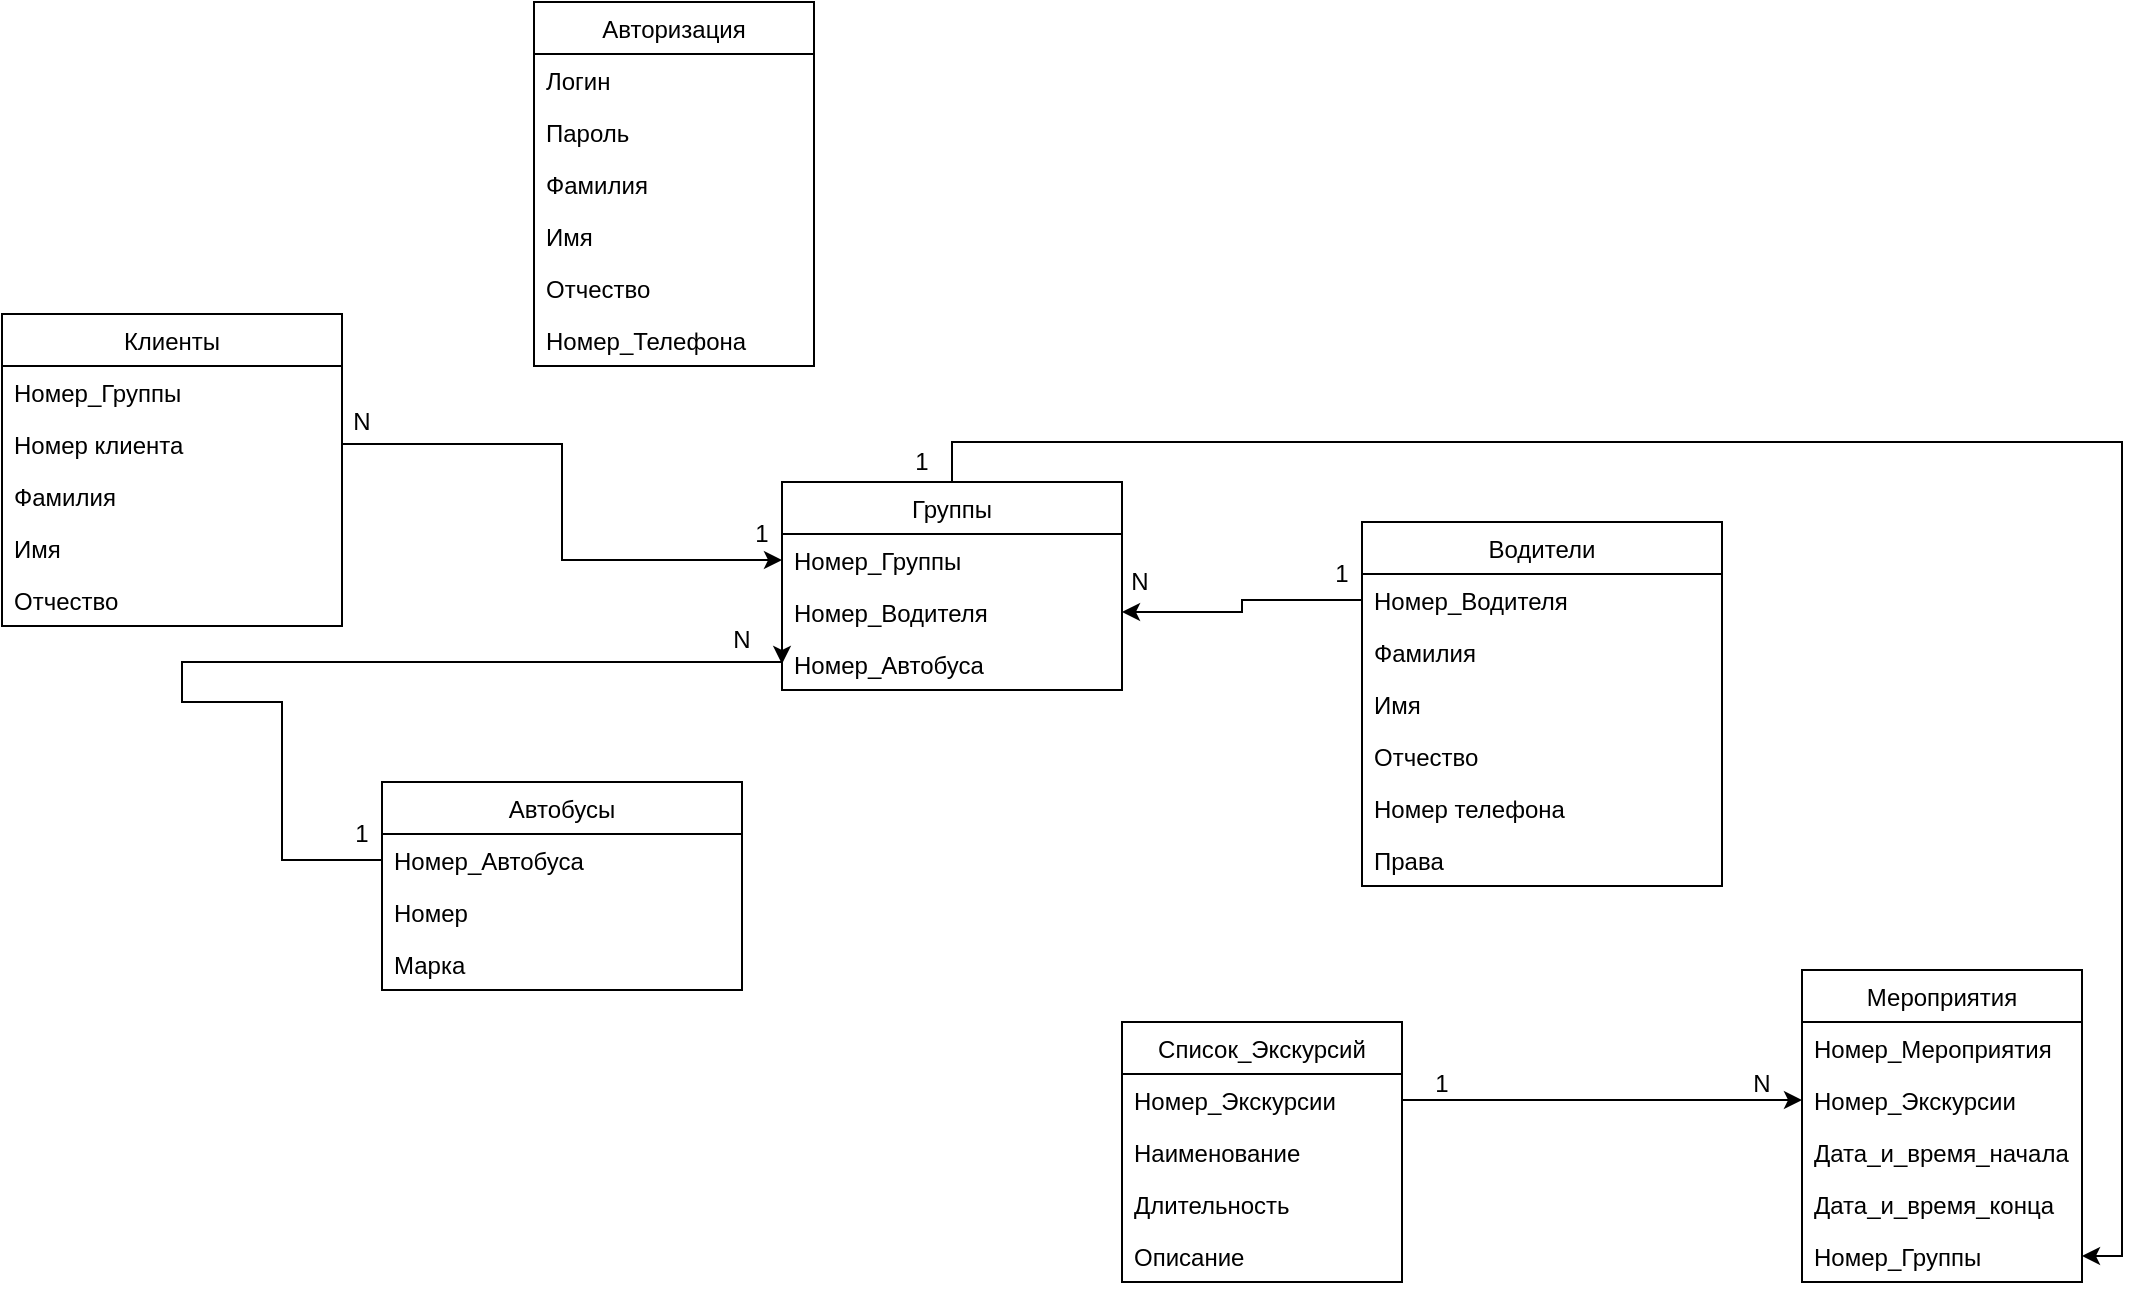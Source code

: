 <mxfile version="20.5.3" type="github" pages="4">
  <diagram id="Emxh4iSwS1DpKRrGcylt" name="ИМБД">
    <mxGraphModel dx="1422" dy="794" grid="0" gridSize="10" guides="1" tooltips="1" connect="1" arrows="1" fold="1" page="0" pageScale="1" pageWidth="827" pageHeight="1169" math="0" shadow="0">
      <root>
        <mxCell id="BPt0qj2HamuHZTpBTeof-0" />
        <mxCell id="BPt0qj2HamuHZTpBTeof-1" parent="BPt0qj2HamuHZTpBTeof-0" />
        <mxCell id="1g8t_ctCW6GRgJLsp_G5-133" value="Список_Экскурсий" style="swimlane;fontStyle=0;childLayout=stackLayout;horizontal=1;startSize=26;fillColor=none;horizontalStack=0;resizeParent=1;resizeParentMax=0;resizeLast=0;collapsible=1;marginBottom=0;" parent="BPt0qj2HamuHZTpBTeof-1" vertex="1">
          <mxGeometry x="690" y="680" width="140" height="130" as="geometry" />
        </mxCell>
        <mxCell id="1g8t_ctCW6GRgJLsp_G5-134" value="Номер_Экскурсии" style="text;strokeColor=none;fillColor=none;align=left;verticalAlign=top;spacingLeft=4;spacingRight=4;overflow=hidden;rotatable=0;points=[[0,0.5],[1,0.5]];portConstraint=eastwest;" parent="1g8t_ctCW6GRgJLsp_G5-133" vertex="1">
          <mxGeometry y="26" width="140" height="26" as="geometry" />
        </mxCell>
        <mxCell id="1g8t_ctCW6GRgJLsp_G5-135" value="Наименование" style="text;strokeColor=none;fillColor=none;align=left;verticalAlign=top;spacingLeft=4;spacingRight=4;overflow=hidden;rotatable=0;points=[[0,0.5],[1,0.5]];portConstraint=eastwest;" parent="1g8t_ctCW6GRgJLsp_G5-133" vertex="1">
          <mxGeometry y="52" width="140" height="26" as="geometry" />
        </mxCell>
        <mxCell id="1g8t_ctCW6GRgJLsp_G5-136" value="Длительность" style="text;strokeColor=none;fillColor=none;align=left;verticalAlign=top;spacingLeft=4;spacingRight=4;overflow=hidden;rotatable=0;points=[[0,0.5],[1,0.5]];portConstraint=eastwest;" parent="1g8t_ctCW6GRgJLsp_G5-133" vertex="1">
          <mxGeometry y="78" width="140" height="26" as="geometry" />
        </mxCell>
        <mxCell id="1g8t_ctCW6GRgJLsp_G5-137" value="Описание" style="text;strokeColor=none;fillColor=none;align=left;verticalAlign=top;spacingLeft=4;spacingRight=4;overflow=hidden;rotatable=0;points=[[0,0.5],[1,0.5]];portConstraint=eastwest;" parent="1g8t_ctCW6GRgJLsp_G5-133" vertex="1">
          <mxGeometry y="104" width="140" height="26" as="geometry" />
        </mxCell>
        <mxCell id="3Q4PdsSG1dRFdK6QT3vZ-11" value="" style="edgeStyle=orthogonalEdgeStyle;rounded=0;orthogonalLoop=1;jettySize=auto;html=1;entryX=0;entryY=0.5;entryDx=0;entryDy=0;exitX=1;exitY=0.5;exitDx=0;exitDy=0;" parent="BPt0qj2HamuHZTpBTeof-1" source="3Q4PdsSG1dRFdK6QT3vZ-16" target="1g8t_ctCW6GRgJLsp_G5-139" edge="1">
          <mxGeometry relative="1" as="geometry">
            <mxPoint x="360" y="440" as="sourcePoint" />
          </mxGeometry>
        </mxCell>
        <mxCell id="1g8t_ctCW6GRgJLsp_G5-138" value="Группы" style="swimlane;fontStyle=0;childLayout=stackLayout;horizontal=1;startSize=26;fillColor=none;horizontalStack=0;resizeParent=1;resizeParentMax=0;resizeLast=0;collapsible=1;marginBottom=0;" parent="BPt0qj2HamuHZTpBTeof-1" vertex="1">
          <mxGeometry x="520" y="410" width="170" height="104" as="geometry">
            <mxRectangle x="700" y="548" width="80" height="30" as="alternateBounds" />
          </mxGeometry>
        </mxCell>
        <mxCell id="1g8t_ctCW6GRgJLsp_G5-139" value="Номер_Группы" style="text;strokeColor=none;fillColor=none;align=left;verticalAlign=top;spacingLeft=4;spacingRight=4;overflow=hidden;rotatable=0;points=[[0,0.5],[1,0.5]];portConstraint=eastwest;" parent="1g8t_ctCW6GRgJLsp_G5-138" vertex="1">
          <mxGeometry y="26" width="170" height="26" as="geometry" />
        </mxCell>
        <mxCell id="1g8t_ctCW6GRgJLsp_G5-140" value="Номер_Водителя" style="text;strokeColor=none;fillColor=none;align=left;verticalAlign=top;spacingLeft=4;spacingRight=4;overflow=hidden;rotatable=0;points=[[0,0.5],[1,0.5]];portConstraint=eastwest;" parent="1g8t_ctCW6GRgJLsp_G5-138" vertex="1">
          <mxGeometry y="52" width="170" height="26" as="geometry" />
        </mxCell>
        <mxCell id="1g8t_ctCW6GRgJLsp_G5-141" value="Номер_Автобуса" style="text;strokeColor=none;fillColor=none;align=left;verticalAlign=top;spacingLeft=4;spacingRight=4;overflow=hidden;rotatable=0;points=[[0,0.5],[1,0.5]];portConstraint=eastwest;" parent="1g8t_ctCW6GRgJLsp_G5-138" vertex="1">
          <mxGeometry y="78" width="170" height="26" as="geometry" />
        </mxCell>
        <mxCell id="1g8t_ctCW6GRgJLsp_G5-143" value="Авторизация" style="swimlane;fontStyle=0;childLayout=stackLayout;horizontal=1;startSize=26;fillColor=none;horizontalStack=0;resizeParent=1;resizeParentMax=0;resizeLast=0;collapsible=1;marginBottom=0;" parent="BPt0qj2HamuHZTpBTeof-1" vertex="1">
          <mxGeometry x="396" y="170" width="140" height="182" as="geometry" />
        </mxCell>
        <mxCell id="1g8t_ctCW6GRgJLsp_G5-145" value="Логин" style="text;strokeColor=none;fillColor=none;align=left;verticalAlign=top;spacingLeft=4;spacingRight=4;overflow=hidden;rotatable=0;points=[[0,0.5],[1,0.5]];portConstraint=eastwest;" parent="1g8t_ctCW6GRgJLsp_G5-143" vertex="1">
          <mxGeometry y="26" width="140" height="26" as="geometry" />
        </mxCell>
        <mxCell id="1g8t_ctCW6GRgJLsp_G5-146" value="Пароль" style="text;strokeColor=none;fillColor=none;align=left;verticalAlign=top;spacingLeft=4;spacingRight=4;overflow=hidden;rotatable=0;points=[[0,0.5],[1,0.5]];portConstraint=eastwest;" parent="1g8t_ctCW6GRgJLsp_G5-143" vertex="1">
          <mxGeometry y="52" width="140" height="26" as="geometry" />
        </mxCell>
        <mxCell id="1g8t_ctCW6GRgJLsp_G5-147" value="Фамилия" style="text;strokeColor=none;fillColor=none;align=left;verticalAlign=top;spacingLeft=4;spacingRight=4;overflow=hidden;rotatable=0;points=[[0,0.5],[1,0.5]];portConstraint=eastwest;" parent="1g8t_ctCW6GRgJLsp_G5-143" vertex="1">
          <mxGeometry y="78" width="140" height="26" as="geometry" />
        </mxCell>
        <mxCell id="1g8t_ctCW6GRgJLsp_G5-148" value="Имя" style="text;strokeColor=none;fillColor=none;align=left;verticalAlign=top;spacingLeft=4;spacingRight=4;overflow=hidden;rotatable=0;points=[[0,0.5],[1,0.5]];portConstraint=eastwest;" parent="1g8t_ctCW6GRgJLsp_G5-143" vertex="1">
          <mxGeometry y="104" width="140" height="26" as="geometry" />
        </mxCell>
        <mxCell id="1g8t_ctCW6GRgJLsp_G5-149" value="Отчество" style="text;strokeColor=none;fillColor=none;align=left;verticalAlign=top;spacingLeft=4;spacingRight=4;overflow=hidden;rotatable=0;points=[[0,0.5],[1,0.5]];portConstraint=eastwest;" parent="1g8t_ctCW6GRgJLsp_G5-143" vertex="1">
          <mxGeometry y="130" width="140" height="26" as="geometry" />
        </mxCell>
        <mxCell id="1g8t_ctCW6GRgJLsp_G5-150" value="Номер_Телефона" style="text;strokeColor=none;fillColor=none;align=left;verticalAlign=top;spacingLeft=4;spacingRight=4;overflow=hidden;rotatable=0;points=[[0,0.5],[1,0.5]];portConstraint=eastwest;" parent="1g8t_ctCW6GRgJLsp_G5-143" vertex="1">
          <mxGeometry y="156" width="140" height="26" as="geometry" />
        </mxCell>
        <mxCell id="1g8t_ctCW6GRgJLsp_G5-151" value="1" style="text;html=1;strokeColor=none;fillColor=none;align=center;verticalAlign=middle;whiteSpace=wrap;rounded=0;" parent="BPt0qj2HamuHZTpBTeof-1" vertex="1">
          <mxGeometry x="830" y="701" width="40" height="20" as="geometry" />
        </mxCell>
        <mxCell id="1g8t_ctCW6GRgJLsp_G5-152" value="N" style="text;html=1;strokeColor=none;fillColor=none;align=center;verticalAlign=middle;whiteSpace=wrap;rounded=0;" parent="BPt0qj2HamuHZTpBTeof-1" vertex="1">
          <mxGeometry x="990" y="701" width="40" height="20" as="geometry" />
        </mxCell>
        <mxCell id="1g8t_ctCW6GRgJLsp_G5-153" value="Мероприятия" style="swimlane;fontStyle=0;childLayout=stackLayout;horizontal=1;startSize=26;fillColor=none;horizontalStack=0;resizeParent=1;resizeParentMax=0;resizeLast=0;collapsible=1;marginBottom=0;" parent="BPt0qj2HamuHZTpBTeof-1" vertex="1">
          <mxGeometry x="1030" y="654" width="140" height="156" as="geometry" />
        </mxCell>
        <mxCell id="1g8t_ctCW6GRgJLsp_G5-154" value="Номер_Мероприятия" style="text;strokeColor=none;fillColor=none;align=left;verticalAlign=top;spacingLeft=4;spacingRight=4;overflow=hidden;rotatable=0;points=[[0,0.5],[1,0.5]];portConstraint=eastwest;" parent="1g8t_ctCW6GRgJLsp_G5-153" vertex="1">
          <mxGeometry y="26" width="140" height="26" as="geometry" />
        </mxCell>
        <mxCell id="1g8t_ctCW6GRgJLsp_G5-155" value="Номер_Экскурсии" style="text;strokeColor=none;fillColor=none;align=left;verticalAlign=top;spacingLeft=4;spacingRight=4;overflow=hidden;rotatable=0;points=[[0,0.5],[1,0.5]];portConstraint=eastwest;" parent="1g8t_ctCW6GRgJLsp_G5-153" vertex="1">
          <mxGeometry y="52" width="140" height="26" as="geometry" />
        </mxCell>
        <mxCell id="1g8t_ctCW6GRgJLsp_G5-156" value="Дата_и_время_начала" style="text;strokeColor=none;fillColor=none;align=left;verticalAlign=top;spacingLeft=4;spacingRight=4;overflow=hidden;rotatable=0;points=[[0,0.5],[1,0.5]];portConstraint=eastwest;" parent="1g8t_ctCW6GRgJLsp_G5-153" vertex="1">
          <mxGeometry y="78" width="140" height="26" as="geometry" />
        </mxCell>
        <mxCell id="1g8t_ctCW6GRgJLsp_G5-157" value="Дата_и_время_конца" style="text;strokeColor=none;fillColor=none;align=left;verticalAlign=top;spacingLeft=4;spacingRight=4;overflow=hidden;rotatable=0;points=[[0,0.5],[1,0.5]];portConstraint=eastwest;" parent="1g8t_ctCW6GRgJLsp_G5-153" vertex="1">
          <mxGeometry y="104" width="140" height="26" as="geometry" />
        </mxCell>
        <mxCell id="1g8t_ctCW6GRgJLsp_G5-158" value="Номер_Группы" style="text;strokeColor=none;fillColor=none;align=left;verticalAlign=top;spacingLeft=4;spacingRight=4;overflow=hidden;rotatable=0;points=[[0,0.5],[1,0.5]];portConstraint=eastwest;" parent="1g8t_ctCW6GRgJLsp_G5-153" vertex="1">
          <mxGeometry y="130" width="140" height="26" as="geometry" />
        </mxCell>
        <mxCell id="1g8t_ctCW6GRgJLsp_G5-159" style="edgeStyle=orthogonalEdgeStyle;rounded=0;orthogonalLoop=1;jettySize=auto;html=1;exitX=1;exitY=0.5;exitDx=0;exitDy=0;entryX=0;entryY=0.5;entryDx=0;entryDy=0;" parent="BPt0qj2HamuHZTpBTeof-1" source="1g8t_ctCW6GRgJLsp_G5-134" target="1g8t_ctCW6GRgJLsp_G5-155" edge="1">
          <mxGeometry relative="1" as="geometry" />
        </mxCell>
        <mxCell id="1g8t_ctCW6GRgJLsp_G5-160" style="edgeStyle=orthogonalEdgeStyle;rounded=0;orthogonalLoop=1;jettySize=auto;html=1;exitX=0.5;exitY=0;exitDx=0;exitDy=0;entryX=1;entryY=0.5;entryDx=0;entryDy=0;" parent="BPt0qj2HamuHZTpBTeof-1" source="1g8t_ctCW6GRgJLsp_G5-138" target="1g8t_ctCW6GRgJLsp_G5-158" edge="1">
          <mxGeometry relative="1" as="geometry" />
        </mxCell>
        <mxCell id="1g8t_ctCW6GRgJLsp_G5-161" value="1" style="text;html=1;strokeColor=none;fillColor=none;align=center;verticalAlign=middle;whiteSpace=wrap;rounded=0;" parent="BPt0qj2HamuHZTpBTeof-1" vertex="1">
          <mxGeometry x="570" y="390" width="40" height="20" as="geometry" />
        </mxCell>
        <mxCell id="1g8t_ctCW6GRgJLsp_G5-172" value="Водители" style="swimlane;fontStyle=0;childLayout=stackLayout;horizontal=1;startSize=26;fillColor=none;horizontalStack=0;resizeParent=1;resizeParentMax=0;resizeLast=0;collapsible=1;marginBottom=0;" parent="BPt0qj2HamuHZTpBTeof-1" vertex="1">
          <mxGeometry x="810" y="430" width="180" height="182" as="geometry" />
        </mxCell>
        <mxCell id="1g8t_ctCW6GRgJLsp_G5-173" value="Номер_Водителя" style="text;strokeColor=none;fillColor=none;align=left;verticalAlign=top;spacingLeft=4;spacingRight=4;overflow=hidden;rotatable=0;points=[[0,0.5],[1,0.5]];portConstraint=eastwest;" parent="1g8t_ctCW6GRgJLsp_G5-172" vertex="1">
          <mxGeometry y="26" width="180" height="26" as="geometry" />
        </mxCell>
        <mxCell id="1g8t_ctCW6GRgJLsp_G5-174" value="Фамилия" style="text;strokeColor=none;fillColor=none;align=left;verticalAlign=top;spacingLeft=4;spacingRight=4;overflow=hidden;rotatable=0;points=[[0,0.5],[1,0.5]];portConstraint=eastwest;" parent="1g8t_ctCW6GRgJLsp_G5-172" vertex="1">
          <mxGeometry y="52" width="180" height="26" as="geometry" />
        </mxCell>
        <mxCell id="1g8t_ctCW6GRgJLsp_G5-175" value="Имя" style="text;strokeColor=none;fillColor=none;align=left;verticalAlign=top;spacingLeft=4;spacingRight=4;overflow=hidden;rotatable=0;points=[[0,0.5],[1,0.5]];portConstraint=eastwest;" parent="1g8t_ctCW6GRgJLsp_G5-172" vertex="1">
          <mxGeometry y="78" width="180" height="26" as="geometry" />
        </mxCell>
        <mxCell id="1g8t_ctCW6GRgJLsp_G5-176" value="Отчество" style="text;strokeColor=none;fillColor=none;align=left;verticalAlign=top;spacingLeft=4;spacingRight=4;overflow=hidden;rotatable=0;points=[[0,0.5],[1,0.5]];portConstraint=eastwest;" parent="1g8t_ctCW6GRgJLsp_G5-172" vertex="1">
          <mxGeometry y="104" width="180" height="26" as="geometry" />
        </mxCell>
        <mxCell id="NoHET7GN5mMjS9h8AlpY-0" value="Номер телефона" style="text;strokeColor=none;fillColor=none;align=left;verticalAlign=top;spacingLeft=4;spacingRight=4;overflow=hidden;rotatable=0;points=[[0,0.5],[1,0.5]];portConstraint=eastwest;" parent="1g8t_ctCW6GRgJLsp_G5-172" vertex="1">
          <mxGeometry y="130" width="180" height="26" as="geometry" />
        </mxCell>
        <mxCell id="1g8t_ctCW6GRgJLsp_G5-177" value="Права" style="text;strokeColor=none;fillColor=none;align=left;verticalAlign=top;spacingLeft=4;spacingRight=4;overflow=hidden;rotatable=0;points=[[0,0.5],[1,0.5]];portConstraint=eastwest;" parent="1g8t_ctCW6GRgJLsp_G5-172" vertex="1">
          <mxGeometry y="156" width="180" height="26" as="geometry" />
        </mxCell>
        <mxCell id="1g8t_ctCW6GRgJLsp_G5-178" value="Автобусы" style="swimlane;fontStyle=0;childLayout=stackLayout;horizontal=1;startSize=26;fillColor=none;horizontalStack=0;resizeParent=1;resizeParentMax=0;resizeLast=0;collapsible=1;marginBottom=0;" parent="BPt0qj2HamuHZTpBTeof-1" vertex="1">
          <mxGeometry x="320" y="560" width="180" height="104" as="geometry" />
        </mxCell>
        <mxCell id="1g8t_ctCW6GRgJLsp_G5-179" value="Номер_Автобуса" style="text;strokeColor=none;fillColor=none;align=left;verticalAlign=top;spacingLeft=4;spacingRight=4;overflow=hidden;rotatable=0;points=[[0,0.5],[1,0.5]];portConstraint=eastwest;" parent="1g8t_ctCW6GRgJLsp_G5-178" vertex="1">
          <mxGeometry y="26" width="180" height="26" as="geometry" />
        </mxCell>
        <mxCell id="1g8t_ctCW6GRgJLsp_G5-180" value="Номер" style="text;strokeColor=none;fillColor=none;align=left;verticalAlign=top;spacingLeft=4;spacingRight=4;overflow=hidden;rotatable=0;points=[[0,0.5],[1,0.5]];portConstraint=eastwest;" parent="1g8t_ctCW6GRgJLsp_G5-178" vertex="1">
          <mxGeometry y="52" width="180" height="26" as="geometry" />
        </mxCell>
        <mxCell id="1g8t_ctCW6GRgJLsp_G5-181" value="Марка" style="text;strokeColor=none;fillColor=none;align=left;verticalAlign=top;spacingLeft=4;spacingRight=4;overflow=hidden;rotatable=0;points=[[0,0.5],[1,0.5]];portConstraint=eastwest;" parent="1g8t_ctCW6GRgJLsp_G5-178" vertex="1">
          <mxGeometry y="78" width="180" height="26" as="geometry" />
        </mxCell>
        <mxCell id="1g8t_ctCW6GRgJLsp_G5-182" style="edgeStyle=orthogonalEdgeStyle;rounded=0;orthogonalLoop=1;jettySize=auto;html=1;exitX=0;exitY=0.5;exitDx=0;exitDy=0;entryX=1;entryY=0.5;entryDx=0;entryDy=0;" parent="BPt0qj2HamuHZTpBTeof-1" source="1g8t_ctCW6GRgJLsp_G5-173" target="1g8t_ctCW6GRgJLsp_G5-140" edge="1">
          <mxGeometry relative="1" as="geometry" />
        </mxCell>
        <mxCell id="1g8t_ctCW6GRgJLsp_G5-183" value="1" style="text;html=1;strokeColor=none;fillColor=none;align=center;verticalAlign=middle;whiteSpace=wrap;rounded=0;" parent="BPt0qj2HamuHZTpBTeof-1" vertex="1">
          <mxGeometry x="780" y="446" width="40" height="20" as="geometry" />
        </mxCell>
        <mxCell id="1g8t_ctCW6GRgJLsp_G5-185" value="1" style="text;html=1;strokeColor=none;fillColor=none;align=center;verticalAlign=middle;whiteSpace=wrap;rounded=0;" parent="BPt0qj2HamuHZTpBTeof-1" vertex="1">
          <mxGeometry x="290" y="576" width="40" height="20" as="geometry" />
        </mxCell>
        <mxCell id="1g8t_ctCW6GRgJLsp_G5-186" value="N" style="text;html=1;strokeColor=none;fillColor=none;align=center;verticalAlign=middle;whiteSpace=wrap;rounded=0;" parent="BPt0qj2HamuHZTpBTeof-1" vertex="1">
          <mxGeometry x="679" y="450" width="40" height="20" as="geometry" />
        </mxCell>
        <mxCell id="1g8t_ctCW6GRgJLsp_G5-187" value="N" style="text;html=1;strokeColor=none;fillColor=none;align=center;verticalAlign=middle;whiteSpace=wrap;rounded=0;" parent="BPt0qj2HamuHZTpBTeof-1" vertex="1">
          <mxGeometry x="480" y="479" width="40" height="20" as="geometry" />
        </mxCell>
        <mxCell id="WJUVrEZMmfWAK8FBuqxf-2" style="edgeStyle=orthogonalEdgeStyle;rounded=0;orthogonalLoop=1;jettySize=auto;html=1;exitX=0;exitY=0.5;exitDx=0;exitDy=0;entryX=0;entryY=0.5;entryDx=0;entryDy=0;" parent="BPt0qj2HamuHZTpBTeof-1" source="1g8t_ctCW6GRgJLsp_G5-179" target="1g8t_ctCW6GRgJLsp_G5-141" edge="1">
          <mxGeometry relative="1" as="geometry">
            <Array as="points">
              <mxPoint x="270" y="599" />
              <mxPoint x="270" y="520" />
              <mxPoint x="220" y="520" />
              <mxPoint x="220" y="500" />
              <mxPoint x="520" y="500" />
            </Array>
            <mxPoint x="-160" y="565" as="targetPoint" />
          </mxGeometry>
        </mxCell>
        <mxCell id="3Q4PdsSG1dRFdK6QT3vZ-7" value="Клиенты" style="swimlane;fontStyle=0;childLayout=stackLayout;horizontal=1;startSize=26;fillColor=none;horizontalStack=0;resizeParent=1;resizeParentMax=0;resizeLast=0;collapsible=1;marginBottom=0;" parent="BPt0qj2HamuHZTpBTeof-1" vertex="1">
          <mxGeometry x="130" y="326" width="170" height="156" as="geometry">
            <mxRectangle x="700" y="548" width="80" height="30" as="alternateBounds" />
          </mxGeometry>
        </mxCell>
        <mxCell id="3Q4PdsSG1dRFdK6QT3vZ-8" value="Номер_Группы" style="text;strokeColor=none;fillColor=none;align=left;verticalAlign=top;spacingLeft=4;spacingRight=4;overflow=hidden;rotatable=0;points=[[0,0.5],[1,0.5]];portConstraint=eastwest;" parent="3Q4PdsSG1dRFdK6QT3vZ-7" vertex="1">
          <mxGeometry y="26" width="170" height="26" as="geometry" />
        </mxCell>
        <mxCell id="3Q4PdsSG1dRFdK6QT3vZ-16" value="Номер клиента" style="text;strokeColor=none;fillColor=none;align=left;verticalAlign=top;spacingLeft=4;spacingRight=4;overflow=hidden;rotatable=0;points=[[0,0.5],[1,0.5]];portConstraint=eastwest;" parent="3Q4PdsSG1dRFdK6QT3vZ-7" vertex="1">
          <mxGeometry y="52" width="170" height="26" as="geometry" />
        </mxCell>
        <mxCell id="3Q4PdsSG1dRFdK6QT3vZ-9" value="Фамилия" style="text;strokeColor=none;fillColor=none;align=left;verticalAlign=top;spacingLeft=4;spacingRight=4;overflow=hidden;rotatable=0;points=[[0,0.5],[1,0.5]];portConstraint=eastwest;" parent="3Q4PdsSG1dRFdK6QT3vZ-7" vertex="1">
          <mxGeometry y="78" width="170" height="26" as="geometry" />
        </mxCell>
        <mxCell id="3Q4PdsSG1dRFdK6QT3vZ-13" value="Имя&#xa;" style="text;strokeColor=none;fillColor=none;align=left;verticalAlign=top;spacingLeft=4;spacingRight=4;overflow=hidden;rotatable=0;points=[[0,0.5],[1,0.5]];portConstraint=eastwest;" parent="3Q4PdsSG1dRFdK6QT3vZ-7" vertex="1">
          <mxGeometry y="104" width="170" height="26" as="geometry" />
        </mxCell>
        <mxCell id="3Q4PdsSG1dRFdK6QT3vZ-10" value="Отчество" style="text;strokeColor=none;fillColor=none;align=left;verticalAlign=top;spacingLeft=4;spacingRight=4;overflow=hidden;rotatable=0;points=[[0,0.5],[1,0.5]];portConstraint=eastwest;" parent="3Q4PdsSG1dRFdK6QT3vZ-7" vertex="1">
          <mxGeometry y="130" width="170" height="26" as="geometry" />
        </mxCell>
        <mxCell id="3Q4PdsSG1dRFdK6QT3vZ-14" value="1" style="text;html=1;strokeColor=none;fillColor=none;align=center;verticalAlign=middle;whiteSpace=wrap;rounded=0;" parent="BPt0qj2HamuHZTpBTeof-1" vertex="1">
          <mxGeometry x="490" y="426" width="40" height="20" as="geometry" />
        </mxCell>
        <mxCell id="3Q4PdsSG1dRFdK6QT3vZ-15" value="N" style="text;html=1;strokeColor=none;fillColor=none;align=center;verticalAlign=middle;whiteSpace=wrap;rounded=0;" parent="BPt0qj2HamuHZTpBTeof-1" vertex="1">
          <mxGeometry x="290" y="370" width="40" height="20" as="geometry" />
        </mxCell>
      </root>
    </mxGraphModel>
  </diagram>
  <diagram id="kT7qYRvRBt5MA8PJvkrh" name="ДМБД">
    <mxGraphModel dx="2178" dy="993" grid="0" gridSize="10" guides="0" tooltips="1" connect="1" arrows="1" fold="1" page="0" pageScale="1" pageWidth="827" pageHeight="1169" math="0" shadow="0">
      <root>
        <mxCell id="0" />
        <mxCell id="1" parent="0" />
        <mxCell id="nbHnSsZQPFHzkMGXKjEx-72" value="Auth" style="shape=table;startSize=30;container=1;collapsible=1;childLayout=tableLayout;fixedRows=1;rowLines=0;fontStyle=1;align=center;resizeLast=1;" parent="1" vertex="1">
          <mxGeometry x="361" y="33" width="330" height="280" as="geometry">
            <mxRectangle x="70" y="60" width="70" height="30" as="alternateBounds" />
          </mxGeometry>
        </mxCell>
        <mxCell id="nbHnSsZQPFHzkMGXKjEx-73" value="" style="shape=partialRectangle;collapsible=0;dropTarget=0;pointerEvents=0;fillColor=none;top=0;left=0;bottom=1;right=0;points=[[0,0.5],[1,0.5]];portConstraint=eastwest;" parent="nbHnSsZQPFHzkMGXKjEx-72" vertex="1">
          <mxGeometry y="30" width="330" height="30" as="geometry" />
        </mxCell>
        <mxCell id="nbHnSsZQPFHzkMGXKjEx-74" value="PK" style="shape=partialRectangle;connectable=0;fillColor=none;top=0;left=0;bottom=0;right=0;fontStyle=1;overflow=hidden;" parent="nbHnSsZQPFHzkMGXKjEx-73" vertex="1">
          <mxGeometry width="30" height="30" as="geometry">
            <mxRectangle width="30" height="30" as="alternateBounds" />
          </mxGeometry>
        </mxCell>
        <mxCell id="nbHnSsZQPFHzkMGXKjEx-75" value="FieldName" style="shape=partialRectangle;connectable=0;fillColor=none;top=0;left=0;bottom=0;right=0;align=center;spacingLeft=6;fontStyle=5;overflow=hidden;" parent="nbHnSsZQPFHzkMGXKjEx-73" vertex="1">
          <mxGeometry x="30" width="150" height="30" as="geometry">
            <mxRectangle width="150" height="30" as="alternateBounds" />
          </mxGeometry>
        </mxCell>
        <mxCell id="nbHnSsZQPFHzkMGXKjEx-76" value="datatype" style="shape=partialRectangle;connectable=0;fillColor=none;top=0;left=0;bottom=0;right=0;align=center;spacingLeft=6;fontStyle=5;overflow=hidden;" parent="nbHnSsZQPFHzkMGXKjEx-73" vertex="1">
          <mxGeometry x="180" width="150" height="30" as="geometry">
            <mxRectangle width="150" height="30" as="alternateBounds" />
          </mxGeometry>
        </mxCell>
        <mxCell id="nbHnSsZQPFHzkMGXKjEx-77" value="" style="shape=partialRectangle;collapsible=0;dropTarget=0;pointerEvents=0;fillColor=none;top=0;left=0;bottom=0;right=0;points=[[0,0.5],[1,0.5]];portConstraint=eastwest;" parent="nbHnSsZQPFHzkMGXKjEx-72" vertex="1">
          <mxGeometry y="60" width="330" height="30" as="geometry" />
        </mxCell>
        <mxCell id="nbHnSsZQPFHzkMGXKjEx-78" value="" style="shape=partialRectangle;connectable=0;fillColor=none;top=0;left=0;bottom=0;right=0;editable=1;overflow=hidden;" parent="nbHnSsZQPFHzkMGXKjEx-77" vertex="1">
          <mxGeometry width="30" height="30" as="geometry">
            <mxRectangle width="30" height="30" as="alternateBounds" />
          </mxGeometry>
        </mxCell>
        <mxCell id="nbHnSsZQPFHzkMGXKjEx-79" value="" style="shape=partialRectangle;connectable=0;fillColor=none;top=0;left=0;bottom=0;right=0;align=left;spacingLeft=6;overflow=hidden;" parent="nbHnSsZQPFHzkMGXKjEx-77" vertex="1">
          <mxGeometry x="30" width="150" height="30" as="geometry">
            <mxRectangle width="150" height="30" as="alternateBounds" />
          </mxGeometry>
        </mxCell>
        <mxCell id="nbHnSsZQPFHzkMGXKjEx-80" value="" style="shape=partialRectangle;connectable=0;fillColor=none;top=0;left=0;bottom=0;right=0;align=center;spacingLeft=6;overflow=hidden;" parent="nbHnSsZQPFHzkMGXKjEx-77" vertex="1">
          <mxGeometry x="180" width="150" height="30" as="geometry">
            <mxRectangle width="150" height="30" as="alternateBounds" />
          </mxGeometry>
        </mxCell>
        <mxCell id="nbHnSsZQPFHzkMGXKjEx-81" value="" style="shape=partialRectangle;collapsible=0;dropTarget=0;pointerEvents=0;fillColor=none;top=0;left=0;bottom=0;right=0;points=[[0,0.5],[1,0.5]];portConstraint=eastwest;" parent="nbHnSsZQPFHzkMGXKjEx-72" vertex="1">
          <mxGeometry y="90" width="330" height="30" as="geometry" />
        </mxCell>
        <mxCell id="nbHnSsZQPFHzkMGXKjEx-82" value="" style="shape=partialRectangle;connectable=0;fillColor=none;top=0;left=0;bottom=0;right=0;editable=1;overflow=hidden;" parent="nbHnSsZQPFHzkMGXKjEx-81" vertex="1">
          <mxGeometry width="30" height="30" as="geometry">
            <mxRectangle width="30" height="30" as="alternateBounds" />
          </mxGeometry>
        </mxCell>
        <mxCell id="nbHnSsZQPFHzkMGXKjEx-83" value="Login" style="shape=partialRectangle;connectable=0;fillColor=none;top=0;left=0;bottom=0;right=0;align=left;spacingLeft=6;overflow=hidden;" parent="nbHnSsZQPFHzkMGXKjEx-81" vertex="1">
          <mxGeometry x="30" width="150" height="30" as="geometry">
            <mxRectangle width="150" height="30" as="alternateBounds" />
          </mxGeometry>
        </mxCell>
        <mxCell id="nbHnSsZQPFHzkMGXKjEx-84" value="nvarchar(40)" style="shape=partialRectangle;connectable=0;fillColor=none;top=0;left=0;bottom=0;right=0;align=center;spacingLeft=6;overflow=hidden;" parent="nbHnSsZQPFHzkMGXKjEx-81" vertex="1">
          <mxGeometry x="180" width="150" height="30" as="geometry">
            <mxRectangle width="150" height="30" as="alternateBounds" />
          </mxGeometry>
        </mxCell>
        <mxCell id="nbHnSsZQPFHzkMGXKjEx-85" value="" style="shape=partialRectangle;collapsible=0;dropTarget=0;pointerEvents=0;fillColor=none;top=0;left=0;bottom=0;right=0;points=[[0,0.5],[1,0.5]];portConstraint=eastwest;" parent="nbHnSsZQPFHzkMGXKjEx-72" vertex="1">
          <mxGeometry y="120" width="330" height="30" as="geometry" />
        </mxCell>
        <mxCell id="nbHnSsZQPFHzkMGXKjEx-86" value="" style="shape=partialRectangle;connectable=0;fillColor=none;top=0;left=0;bottom=0;right=0;editable=1;overflow=hidden;" parent="nbHnSsZQPFHzkMGXKjEx-85" vertex="1">
          <mxGeometry width="30" height="30" as="geometry">
            <mxRectangle width="30" height="30" as="alternateBounds" />
          </mxGeometry>
        </mxCell>
        <mxCell id="nbHnSsZQPFHzkMGXKjEx-87" value="Password" style="shape=partialRectangle;connectable=0;fillColor=none;top=0;left=0;bottom=0;right=0;align=left;spacingLeft=6;overflow=hidden;" parent="nbHnSsZQPFHzkMGXKjEx-85" vertex="1">
          <mxGeometry x="30" width="150" height="30" as="geometry">
            <mxRectangle width="150" height="30" as="alternateBounds" />
          </mxGeometry>
        </mxCell>
        <mxCell id="nbHnSsZQPFHzkMGXKjEx-88" value="nvarchar(40)" style="shape=partialRectangle;connectable=0;fillColor=none;top=0;left=0;bottom=0;right=0;align=center;spacingLeft=6;overflow=hidden;" parent="nbHnSsZQPFHzkMGXKjEx-85" vertex="1">
          <mxGeometry x="180" width="150" height="30" as="geometry">
            <mxRectangle width="150" height="30" as="alternateBounds" />
          </mxGeometry>
        </mxCell>
        <mxCell id="nbHnSsZQPFHzkMGXKjEx-89" value="" style="shape=partialRectangle;collapsible=0;dropTarget=0;pointerEvents=0;fillColor=none;top=0;left=0;bottom=0;right=0;points=[[0,0.5],[1,0.5]];portConstraint=eastwest;" parent="nbHnSsZQPFHzkMGXKjEx-72" vertex="1">
          <mxGeometry y="150" width="330" height="30" as="geometry" />
        </mxCell>
        <mxCell id="nbHnSsZQPFHzkMGXKjEx-90" value="" style="shape=partialRectangle;connectable=0;fillColor=none;top=0;left=0;bottom=0;right=0;editable=1;overflow=hidden;" parent="nbHnSsZQPFHzkMGXKjEx-89" vertex="1">
          <mxGeometry width="30" height="30" as="geometry">
            <mxRectangle width="30" height="30" as="alternateBounds" />
          </mxGeometry>
        </mxCell>
        <mxCell id="nbHnSsZQPFHzkMGXKjEx-91" value="LName" style="shape=partialRectangle;connectable=0;fillColor=none;top=0;left=0;bottom=0;right=0;align=left;spacingLeft=6;overflow=hidden;" parent="nbHnSsZQPFHzkMGXKjEx-89" vertex="1">
          <mxGeometry x="30" width="150" height="30" as="geometry">
            <mxRectangle width="150" height="30" as="alternateBounds" />
          </mxGeometry>
        </mxCell>
        <mxCell id="nbHnSsZQPFHzkMGXKjEx-92" value="varchar(80)" style="shape=partialRectangle;connectable=0;fillColor=none;top=0;left=0;bottom=0;right=0;align=center;spacingLeft=6;overflow=hidden;" parent="nbHnSsZQPFHzkMGXKjEx-89" vertex="1">
          <mxGeometry x="180" width="150" height="30" as="geometry">
            <mxRectangle width="150" height="30" as="alternateBounds" />
          </mxGeometry>
        </mxCell>
        <mxCell id="nbHnSsZQPFHzkMGXKjEx-93" value="" style="shape=partialRectangle;collapsible=0;dropTarget=0;pointerEvents=0;fillColor=none;top=0;left=0;bottom=0;right=0;points=[[0,0.5],[1,0.5]];portConstraint=eastwest;" parent="nbHnSsZQPFHzkMGXKjEx-72" vertex="1">
          <mxGeometry y="180" width="330" height="30" as="geometry" />
        </mxCell>
        <mxCell id="nbHnSsZQPFHzkMGXKjEx-94" value="" style="shape=partialRectangle;connectable=0;fillColor=none;top=0;left=0;bottom=0;right=0;editable=1;overflow=hidden;" parent="nbHnSsZQPFHzkMGXKjEx-93" vertex="1">
          <mxGeometry width="30" height="30" as="geometry">
            <mxRectangle width="30" height="30" as="alternateBounds" />
          </mxGeometry>
        </mxCell>
        <mxCell id="nbHnSsZQPFHzkMGXKjEx-95" value="FName" style="shape=partialRectangle;connectable=0;fillColor=none;top=0;left=0;bottom=0;right=0;align=left;spacingLeft=6;overflow=hidden;" parent="nbHnSsZQPFHzkMGXKjEx-93" vertex="1">
          <mxGeometry x="30" width="150" height="30" as="geometry">
            <mxRectangle width="150" height="30" as="alternateBounds" />
          </mxGeometry>
        </mxCell>
        <mxCell id="nbHnSsZQPFHzkMGXKjEx-96" value=" varchar(70)" style="shape=partialRectangle;connectable=0;fillColor=none;top=0;left=0;bottom=0;right=0;align=center;spacingLeft=6;overflow=hidden;" parent="nbHnSsZQPFHzkMGXKjEx-93" vertex="1">
          <mxGeometry x="180" width="150" height="30" as="geometry">
            <mxRectangle width="150" height="30" as="alternateBounds" />
          </mxGeometry>
        </mxCell>
        <mxCell id="nbHnSsZQPFHzkMGXKjEx-97" value="" style="shape=partialRectangle;collapsible=0;dropTarget=0;pointerEvents=0;fillColor=none;top=0;left=0;bottom=0;right=0;points=[[0,0.5],[1,0.5]];portConstraint=eastwest;" parent="nbHnSsZQPFHzkMGXKjEx-72" vertex="1">
          <mxGeometry y="210" width="330" height="30" as="geometry" />
        </mxCell>
        <mxCell id="nbHnSsZQPFHzkMGXKjEx-98" value="" style="shape=partialRectangle;connectable=0;fillColor=none;top=0;left=0;bottom=0;right=0;editable=1;overflow=hidden;" parent="nbHnSsZQPFHzkMGXKjEx-97" vertex="1">
          <mxGeometry width="30" height="30" as="geometry">
            <mxRectangle width="30" height="30" as="alternateBounds" />
          </mxGeometry>
        </mxCell>
        <mxCell id="nbHnSsZQPFHzkMGXKjEx-99" value="LName" style="shape=partialRectangle;connectable=0;fillColor=none;top=0;left=0;bottom=0;right=0;align=left;spacingLeft=6;overflow=hidden;" parent="nbHnSsZQPFHzkMGXKjEx-97" vertex="1">
          <mxGeometry x="30" width="150" height="30" as="geometry">
            <mxRectangle width="150" height="30" as="alternateBounds" />
          </mxGeometry>
        </mxCell>
        <mxCell id="nbHnSsZQPFHzkMGXKjEx-100" value="varchar(100)" style="shape=partialRectangle;connectable=0;fillColor=none;top=0;left=0;bottom=0;right=0;align=center;spacingLeft=6;overflow=hidden;" parent="nbHnSsZQPFHzkMGXKjEx-97" vertex="1">
          <mxGeometry x="180" width="150" height="30" as="geometry">
            <mxRectangle width="150" height="30" as="alternateBounds" />
          </mxGeometry>
        </mxCell>
        <mxCell id="nbHnSsZQPFHzkMGXKjEx-101" value="" style="shape=partialRectangle;collapsible=0;dropTarget=0;pointerEvents=0;fillColor=none;top=0;left=0;bottom=0;right=0;points=[[0,0.5],[1,0.5]];portConstraint=eastwest;" parent="nbHnSsZQPFHzkMGXKjEx-72" vertex="1">
          <mxGeometry y="240" width="330" height="30" as="geometry" />
        </mxCell>
        <mxCell id="nbHnSsZQPFHzkMGXKjEx-102" value="" style="shape=partialRectangle;connectable=0;fillColor=none;top=0;left=0;bottom=0;right=0;editable=1;overflow=hidden;" parent="nbHnSsZQPFHzkMGXKjEx-101" vertex="1">
          <mxGeometry width="30" height="30" as="geometry">
            <mxRectangle width="30" height="30" as="alternateBounds" />
          </mxGeometry>
        </mxCell>
        <mxCell id="nbHnSsZQPFHzkMGXKjEx-103" value="Phone_number" style="shape=partialRectangle;connectable=0;fillColor=none;top=0;left=0;bottom=0;right=0;align=left;spacingLeft=6;overflow=hidden;" parent="nbHnSsZQPFHzkMGXKjEx-101" vertex="1">
          <mxGeometry x="30" width="150" height="30" as="geometry">
            <mxRectangle width="150" height="30" as="alternateBounds" />
          </mxGeometry>
        </mxCell>
        <mxCell id="nbHnSsZQPFHzkMGXKjEx-104" value="varchar(11)" style="shape=partialRectangle;connectable=0;fillColor=none;top=0;left=0;bottom=0;right=0;align=center;spacingLeft=6;overflow=hidden;" parent="nbHnSsZQPFHzkMGXKjEx-101" vertex="1">
          <mxGeometry x="180" width="150" height="30" as="geometry">
            <mxRectangle width="150" height="30" as="alternateBounds" />
          </mxGeometry>
        </mxCell>
        <mxCell id="xtTWW3wnDBbp2fTEAPTd-1" value="Buses" style="shape=table;startSize=30;container=1;collapsible=1;childLayout=tableLayout;fixedRows=1;rowLines=0;fontStyle=1;align=center;resizeLast=1;" parent="1" vertex="1">
          <mxGeometry x="-20" y="660" width="330" height="160" as="geometry" />
        </mxCell>
        <mxCell id="xtTWW3wnDBbp2fTEAPTd-2" value="" style="shape=partialRectangle;collapsible=0;dropTarget=0;pointerEvents=0;fillColor=none;top=0;left=0;bottom=1;right=0;points=[[0,0.5],[1,0.5]];portConstraint=eastwest;" parent="xtTWW3wnDBbp2fTEAPTd-1" vertex="1">
          <mxGeometry y="30" width="330" height="30" as="geometry" />
        </mxCell>
        <mxCell id="xtTWW3wnDBbp2fTEAPTd-3" value="PK" style="shape=partialRectangle;connectable=0;fillColor=none;top=0;left=0;bottom=0;right=0;fontStyle=1;overflow=hidden;" parent="xtTWW3wnDBbp2fTEAPTd-2" vertex="1">
          <mxGeometry width="30" height="30" as="geometry">
            <mxRectangle width="30" height="30" as="alternateBounds" />
          </mxGeometry>
        </mxCell>
        <mxCell id="xtTWW3wnDBbp2fTEAPTd-4" value="FieldName" style="shape=partialRectangle;connectable=0;fillColor=none;top=0;left=0;bottom=0;right=0;align=center;spacingLeft=6;fontStyle=5;overflow=hidden;" parent="xtTWW3wnDBbp2fTEAPTd-2" vertex="1">
          <mxGeometry x="30" width="150" height="30" as="geometry">
            <mxRectangle width="150" height="30" as="alternateBounds" />
          </mxGeometry>
        </mxCell>
        <mxCell id="xtTWW3wnDBbp2fTEAPTd-5" value="datatype" style="shape=partialRectangle;connectable=0;fillColor=none;top=0;left=0;bottom=0;right=0;align=center;spacingLeft=6;fontStyle=5;overflow=hidden;" parent="xtTWW3wnDBbp2fTEAPTd-2" vertex="1">
          <mxGeometry x="180" width="150" height="30" as="geometry">
            <mxRectangle width="150" height="30" as="alternateBounds" />
          </mxGeometry>
        </mxCell>
        <mxCell id="xtTWW3wnDBbp2fTEAPTd-6" value="" style="shape=partialRectangle;collapsible=0;dropTarget=0;pointerEvents=0;fillColor=none;top=0;left=0;bottom=0;right=0;points=[[0,0.5],[1,0.5]];portConstraint=eastwest;" parent="xtTWW3wnDBbp2fTEAPTd-1" vertex="1">
          <mxGeometry y="60" width="330" height="30" as="geometry" />
        </mxCell>
        <mxCell id="xtTWW3wnDBbp2fTEAPTd-7" value="PK" style="shape=partialRectangle;connectable=0;fillColor=none;top=0;left=0;bottom=0;right=0;editable=1;overflow=hidden;" parent="xtTWW3wnDBbp2fTEAPTd-6" vertex="1">
          <mxGeometry width="30" height="30" as="geometry">
            <mxRectangle width="30" height="30" as="alternateBounds" />
          </mxGeometry>
        </mxCell>
        <mxCell id="xtTWW3wnDBbp2fTEAPTd-8" value="Bus_id" style="shape=partialRectangle;connectable=0;fillColor=none;top=0;left=0;bottom=0;right=0;align=left;spacingLeft=6;overflow=hidden;" parent="xtTWW3wnDBbp2fTEAPTd-6" vertex="1">
          <mxGeometry x="30" width="150" height="30" as="geometry">
            <mxRectangle width="150" height="30" as="alternateBounds" />
          </mxGeometry>
        </mxCell>
        <mxCell id="xtTWW3wnDBbp2fTEAPTd-9" value=" int " style="shape=partialRectangle;connectable=0;fillColor=none;top=0;left=0;bottom=0;right=0;align=center;spacingLeft=6;overflow=hidden;" parent="xtTWW3wnDBbp2fTEAPTd-6" vertex="1">
          <mxGeometry x="180" width="150" height="30" as="geometry">
            <mxRectangle width="150" height="30" as="alternateBounds" />
          </mxGeometry>
        </mxCell>
        <mxCell id="xtTWW3wnDBbp2fTEAPTd-10" value="" style="shape=partialRectangle;collapsible=0;dropTarget=0;pointerEvents=0;fillColor=none;top=0;left=0;bottom=0;right=0;points=[[0,0.5],[1,0.5]];portConstraint=eastwest;" parent="xtTWW3wnDBbp2fTEAPTd-1" vertex="1">
          <mxGeometry y="90" width="330" height="30" as="geometry" />
        </mxCell>
        <mxCell id="xtTWW3wnDBbp2fTEAPTd-11" value="" style="shape=partialRectangle;connectable=0;fillColor=none;top=0;left=0;bottom=0;right=0;editable=1;overflow=hidden;" parent="xtTWW3wnDBbp2fTEAPTd-10" vertex="1">
          <mxGeometry width="30" height="30" as="geometry">
            <mxRectangle width="30" height="30" as="alternateBounds" />
          </mxGeometry>
        </mxCell>
        <mxCell id="xtTWW3wnDBbp2fTEAPTd-12" value="Bus_Number" style="shape=partialRectangle;connectable=0;fillColor=none;top=0;left=0;bottom=0;right=0;align=left;spacingLeft=6;overflow=hidden;" parent="xtTWW3wnDBbp2fTEAPTd-10" vertex="1">
          <mxGeometry x="30" width="150" height="30" as="geometry">
            <mxRectangle width="150" height="30" as="alternateBounds" />
          </mxGeometry>
        </mxCell>
        <mxCell id="xtTWW3wnDBbp2fTEAPTd-13" value="nvarchar(6)" style="shape=partialRectangle;connectable=0;fillColor=none;top=0;left=0;bottom=0;right=0;align=center;spacingLeft=6;overflow=hidden;" parent="xtTWW3wnDBbp2fTEAPTd-10" vertex="1">
          <mxGeometry x="180" width="150" height="30" as="geometry">
            <mxRectangle width="150" height="30" as="alternateBounds" />
          </mxGeometry>
        </mxCell>
        <mxCell id="xtTWW3wnDBbp2fTEAPTd-14" value="" style="shape=partialRectangle;collapsible=0;dropTarget=0;pointerEvents=0;fillColor=none;top=0;left=0;bottom=0;right=0;points=[[0,0.5],[1,0.5]];portConstraint=eastwest;" parent="xtTWW3wnDBbp2fTEAPTd-1" vertex="1">
          <mxGeometry y="120" width="330" height="30" as="geometry" />
        </mxCell>
        <mxCell id="xtTWW3wnDBbp2fTEAPTd-15" value="" style="shape=partialRectangle;connectable=0;fillColor=none;top=0;left=0;bottom=0;right=0;editable=1;overflow=hidden;" parent="xtTWW3wnDBbp2fTEAPTd-14" vertex="1">
          <mxGeometry width="30" height="30" as="geometry">
            <mxRectangle width="30" height="30" as="alternateBounds" />
          </mxGeometry>
        </mxCell>
        <mxCell id="xtTWW3wnDBbp2fTEAPTd-16" value="Bus_Brend" style="shape=partialRectangle;connectable=0;fillColor=none;top=0;left=0;bottom=0;right=0;align=left;spacingLeft=6;overflow=hidden;" parent="xtTWW3wnDBbp2fTEAPTd-14" vertex="1">
          <mxGeometry x="30" width="150" height="30" as="geometry">
            <mxRectangle width="150" height="30" as="alternateBounds" />
          </mxGeometry>
        </mxCell>
        <mxCell id="xtTWW3wnDBbp2fTEAPTd-17" value="nvarchar(50)" style="shape=partialRectangle;connectable=0;fillColor=none;top=0;left=0;bottom=0;right=0;align=center;spacingLeft=6;overflow=hidden;" parent="xtTWW3wnDBbp2fTEAPTd-14" vertex="1">
          <mxGeometry x="180" width="150" height="30" as="geometry">
            <mxRectangle width="150" height="30" as="alternateBounds" />
          </mxGeometry>
        </mxCell>
        <mxCell id="xtTWW3wnDBbp2fTEAPTd-18" value="Groups" style="shape=table;startSize=30;container=1;collapsible=1;childLayout=tableLayout;fixedRows=1;rowLines=0;fontStyle=1;align=center;resizeLast=1;" parent="1" vertex="1">
          <mxGeometry x="430" y="410" width="330" height="180" as="geometry" />
        </mxCell>
        <mxCell id="xtTWW3wnDBbp2fTEAPTd-19" value="" style="shape=partialRectangle;collapsible=0;dropTarget=0;pointerEvents=0;fillColor=none;top=0;left=0;bottom=1;right=0;points=[[0,0.5],[1,0.5]];portConstraint=eastwest;" parent="xtTWW3wnDBbp2fTEAPTd-18" vertex="1">
          <mxGeometry y="30" width="330" height="30" as="geometry" />
        </mxCell>
        <mxCell id="xtTWW3wnDBbp2fTEAPTd-20" value="PK" style="shape=partialRectangle;connectable=0;fillColor=none;top=0;left=0;bottom=0;right=0;fontStyle=1;overflow=hidden;" parent="xtTWW3wnDBbp2fTEAPTd-19" vertex="1">
          <mxGeometry width="30" height="30" as="geometry">
            <mxRectangle width="30" height="30" as="alternateBounds" />
          </mxGeometry>
        </mxCell>
        <mxCell id="xtTWW3wnDBbp2fTEAPTd-21" value="FieldName" style="shape=partialRectangle;connectable=0;fillColor=none;top=0;left=0;bottom=0;right=0;align=center;spacingLeft=6;fontStyle=5;overflow=hidden;" parent="xtTWW3wnDBbp2fTEAPTd-19" vertex="1">
          <mxGeometry x="30" width="150" height="30" as="geometry">
            <mxRectangle width="150" height="30" as="alternateBounds" />
          </mxGeometry>
        </mxCell>
        <mxCell id="xtTWW3wnDBbp2fTEAPTd-22" value="datatype" style="shape=partialRectangle;connectable=0;fillColor=none;top=0;left=0;bottom=0;right=0;align=center;spacingLeft=6;fontStyle=5;overflow=hidden;" parent="xtTWW3wnDBbp2fTEAPTd-19" vertex="1">
          <mxGeometry x="180" width="150" height="30" as="geometry">
            <mxRectangle width="150" height="30" as="alternateBounds" />
          </mxGeometry>
        </mxCell>
        <mxCell id="xtTWW3wnDBbp2fTEAPTd-23" value="" style="shape=partialRectangle;collapsible=0;dropTarget=0;pointerEvents=0;fillColor=none;top=0;left=0;bottom=0;right=0;points=[[0,0.5],[1,0.5]];portConstraint=eastwest;" parent="xtTWW3wnDBbp2fTEAPTd-18" vertex="1">
          <mxGeometry y="60" width="330" height="30" as="geometry" />
        </mxCell>
        <mxCell id="xtTWW3wnDBbp2fTEAPTd-24" value="PK" style="shape=partialRectangle;connectable=0;fillColor=none;top=0;left=0;bottom=0;right=0;editable=1;overflow=hidden;" parent="xtTWW3wnDBbp2fTEAPTd-23" vertex="1">
          <mxGeometry width="30" height="30" as="geometry">
            <mxRectangle width="30" height="30" as="alternateBounds" />
          </mxGeometry>
        </mxCell>
        <mxCell id="xtTWW3wnDBbp2fTEAPTd-25" value="Group_id" style="shape=partialRectangle;connectable=0;fillColor=none;top=0;left=0;bottom=0;right=0;align=left;spacingLeft=6;overflow=hidden;" parent="xtTWW3wnDBbp2fTEAPTd-23" vertex="1">
          <mxGeometry x="30" width="150" height="30" as="geometry">
            <mxRectangle width="150" height="30" as="alternateBounds" />
          </mxGeometry>
        </mxCell>
        <mxCell id="xtTWW3wnDBbp2fTEAPTd-26" value=" int " style="shape=partialRectangle;connectable=0;fillColor=none;top=0;left=0;bottom=0;right=0;align=center;spacingLeft=6;overflow=hidden;" parent="xtTWW3wnDBbp2fTEAPTd-23" vertex="1">
          <mxGeometry x="180" width="150" height="30" as="geometry">
            <mxRectangle width="150" height="30" as="alternateBounds" />
          </mxGeometry>
        </mxCell>
        <mxCell id="xtTWW3wnDBbp2fTEAPTd-27" value="" style="shape=partialRectangle;collapsible=0;dropTarget=0;pointerEvents=0;fillColor=none;top=0;left=0;bottom=0;right=0;points=[[0,0.5],[1,0.5]];portConstraint=eastwest;" parent="xtTWW3wnDBbp2fTEAPTd-18" vertex="1">
          <mxGeometry y="90" width="330" height="30" as="geometry" />
        </mxCell>
        <mxCell id="xtTWW3wnDBbp2fTEAPTd-28" value="FK" style="shape=partialRectangle;connectable=0;fillColor=none;top=0;left=0;bottom=0;right=0;editable=1;overflow=hidden;" parent="xtTWW3wnDBbp2fTEAPTd-27" vertex="1">
          <mxGeometry width="30" height="30" as="geometry">
            <mxRectangle width="30" height="30" as="alternateBounds" />
          </mxGeometry>
        </mxCell>
        <mxCell id="xtTWW3wnDBbp2fTEAPTd-29" value="Driver_id" style="shape=partialRectangle;connectable=0;fillColor=none;top=0;left=0;bottom=0;right=0;align=left;spacingLeft=6;overflow=hidden;" parent="xtTWW3wnDBbp2fTEAPTd-27" vertex="1">
          <mxGeometry x="30" width="150" height="30" as="geometry">
            <mxRectangle width="150" height="30" as="alternateBounds" />
          </mxGeometry>
        </mxCell>
        <mxCell id="xtTWW3wnDBbp2fTEAPTd-30" value=" int " style="shape=partialRectangle;connectable=0;fillColor=none;top=0;left=0;bottom=0;right=0;align=center;spacingLeft=6;overflow=hidden;" parent="xtTWW3wnDBbp2fTEAPTd-27" vertex="1">
          <mxGeometry x="180" width="150" height="30" as="geometry">
            <mxRectangle width="150" height="30" as="alternateBounds" />
          </mxGeometry>
        </mxCell>
        <mxCell id="xtTWW3wnDBbp2fTEAPTd-31" value="" style="shape=partialRectangle;collapsible=0;dropTarget=0;pointerEvents=0;fillColor=none;top=0;left=0;bottom=0;right=0;points=[[0,0.5],[1,0.5]];portConstraint=eastwest;" parent="xtTWW3wnDBbp2fTEAPTd-18" vertex="1">
          <mxGeometry y="120" width="330" height="30" as="geometry" />
        </mxCell>
        <mxCell id="xtTWW3wnDBbp2fTEAPTd-32" value="FK" style="shape=partialRectangle;connectable=0;fillColor=none;top=0;left=0;bottom=0;right=0;editable=1;overflow=hidden;" parent="xtTWW3wnDBbp2fTEAPTd-31" vertex="1">
          <mxGeometry width="30" height="30" as="geometry">
            <mxRectangle width="30" height="30" as="alternateBounds" />
          </mxGeometry>
        </mxCell>
        <mxCell id="xtTWW3wnDBbp2fTEAPTd-33" value="Bus_id" style="shape=partialRectangle;connectable=0;fillColor=none;top=0;left=0;bottom=0;right=0;align=left;spacingLeft=6;overflow=hidden;" parent="xtTWW3wnDBbp2fTEAPTd-31" vertex="1">
          <mxGeometry x="30" width="150" height="30" as="geometry">
            <mxRectangle width="150" height="30" as="alternateBounds" />
          </mxGeometry>
        </mxCell>
        <mxCell id="xtTWW3wnDBbp2fTEAPTd-34" value="int" style="shape=partialRectangle;connectable=0;fillColor=none;top=0;left=0;bottom=0;right=0;align=center;spacingLeft=6;overflow=hidden;" parent="xtTWW3wnDBbp2fTEAPTd-31" vertex="1">
          <mxGeometry x="180" width="150" height="30" as="geometry">
            <mxRectangle width="150" height="30" as="alternateBounds" />
          </mxGeometry>
        </mxCell>
        <mxCell id="xtTWW3wnDBbp2fTEAPTd-35" value="" style="shape=partialRectangle;collapsible=0;dropTarget=0;pointerEvents=0;fillColor=none;top=0;left=0;bottom=0;right=0;points=[[0,0.5],[1,0.5]];portConstraint=eastwest;" parent="xtTWW3wnDBbp2fTEAPTd-18" vertex="1">
          <mxGeometry y="150" width="330" height="30" as="geometry" />
        </mxCell>
        <mxCell id="xtTWW3wnDBbp2fTEAPTd-36" value="" style="shape=partialRectangle;connectable=0;fillColor=none;top=0;left=0;bottom=0;right=0;editable=1;overflow=hidden;" parent="xtTWW3wnDBbp2fTEAPTd-35" vertex="1">
          <mxGeometry width="30" height="30" as="geometry">
            <mxRectangle width="30" height="30" as="alternateBounds" />
          </mxGeometry>
        </mxCell>
        <mxCell id="xtTWW3wnDBbp2fTEAPTd-37" value="" style="shape=partialRectangle;connectable=0;fillColor=none;top=0;left=0;bottom=0;right=0;align=left;spacingLeft=6;overflow=hidden;" parent="xtTWW3wnDBbp2fTEAPTd-35" vertex="1">
          <mxGeometry x="30" width="150" height="30" as="geometry">
            <mxRectangle width="150" height="30" as="alternateBounds" />
          </mxGeometry>
        </mxCell>
        <mxCell id="xtTWW3wnDBbp2fTEAPTd-38" value="" style="shape=partialRectangle;connectable=0;fillColor=none;top=0;left=0;bottom=0;right=0;align=center;spacingLeft=6;overflow=hidden;" parent="xtTWW3wnDBbp2fTEAPTd-35" vertex="1">
          <mxGeometry x="180" width="150" height="30" as="geometry">
            <mxRectangle width="150" height="30" as="alternateBounds" />
          </mxGeometry>
        </mxCell>
        <mxCell id="udVngvIpolklEe8xd-Hj-1" value="Drivers" style="shape=table;startSize=30;container=1;collapsible=1;childLayout=tableLayout;fixedRows=1;rowLines=0;fontStyle=1;align=center;resizeLast=1;" parent="1" vertex="1">
          <mxGeometry x="940" y="400" width="270" height="240" as="geometry" />
        </mxCell>
        <mxCell id="udVngvIpolklEe8xd-Hj-2" value="" style="shape=partialRectangle;collapsible=0;dropTarget=0;pointerEvents=0;fillColor=none;top=0;left=0;bottom=1;right=0;points=[[0,0.5],[1,0.5]];portConstraint=eastwest;" parent="udVngvIpolklEe8xd-Hj-1" vertex="1">
          <mxGeometry y="30" width="270" height="30" as="geometry" />
        </mxCell>
        <mxCell id="udVngvIpolklEe8xd-Hj-3" value="PK" style="shape=partialRectangle;connectable=0;fillColor=none;top=0;left=0;bottom=0;right=0;fontStyle=1;overflow=hidden;" parent="udVngvIpolklEe8xd-Hj-2" vertex="1">
          <mxGeometry width="30" height="30" as="geometry">
            <mxRectangle width="30" height="30" as="alternateBounds" />
          </mxGeometry>
        </mxCell>
        <mxCell id="udVngvIpolklEe8xd-Hj-4" value="FieldName" style="shape=partialRectangle;connectable=0;fillColor=none;top=0;left=0;bottom=0;right=0;align=center;spacingLeft=6;fontStyle=5;overflow=hidden;" parent="udVngvIpolklEe8xd-Hj-2" vertex="1">
          <mxGeometry x="30" width="150" height="30" as="geometry">
            <mxRectangle width="150" height="30" as="alternateBounds" />
          </mxGeometry>
        </mxCell>
        <mxCell id="udVngvIpolklEe8xd-Hj-5" value="datatype" style="shape=partialRectangle;connectable=0;fillColor=none;top=0;left=0;bottom=0;right=0;align=center;spacingLeft=6;fontStyle=5;overflow=hidden;" parent="udVngvIpolklEe8xd-Hj-2" vertex="1">
          <mxGeometry x="180" width="90" height="30" as="geometry">
            <mxRectangle width="90" height="30" as="alternateBounds" />
          </mxGeometry>
        </mxCell>
        <mxCell id="udVngvIpolklEe8xd-Hj-6" value="" style="shape=partialRectangle;collapsible=0;dropTarget=0;pointerEvents=0;fillColor=none;top=0;left=0;bottom=0;right=0;points=[[0,0.5],[1,0.5]];portConstraint=eastwest;" parent="udVngvIpolklEe8xd-Hj-1" vertex="1">
          <mxGeometry y="60" width="270" height="30" as="geometry" />
        </mxCell>
        <mxCell id="udVngvIpolklEe8xd-Hj-7" value="PK" style="shape=partialRectangle;connectable=0;fillColor=none;top=0;left=0;bottom=0;right=0;editable=1;overflow=hidden;" parent="udVngvIpolklEe8xd-Hj-6" vertex="1">
          <mxGeometry width="30" height="30" as="geometry">
            <mxRectangle width="30" height="30" as="alternateBounds" />
          </mxGeometry>
        </mxCell>
        <mxCell id="udVngvIpolklEe8xd-Hj-8" value="Driver_id" style="shape=partialRectangle;connectable=0;fillColor=none;top=0;left=0;bottom=0;right=0;align=left;spacingLeft=6;overflow=hidden;" parent="udVngvIpolklEe8xd-Hj-6" vertex="1">
          <mxGeometry x="30" width="150" height="30" as="geometry">
            <mxRectangle width="150" height="30" as="alternateBounds" />
          </mxGeometry>
        </mxCell>
        <mxCell id="udVngvIpolklEe8xd-Hj-9" value=" int " style="shape=partialRectangle;connectable=0;fillColor=none;top=0;left=0;bottom=0;right=0;align=center;spacingLeft=6;overflow=hidden;" parent="udVngvIpolklEe8xd-Hj-6" vertex="1">
          <mxGeometry x="180" width="90" height="30" as="geometry">
            <mxRectangle width="90" height="30" as="alternateBounds" />
          </mxGeometry>
        </mxCell>
        <mxCell id="udVngvIpolklEe8xd-Hj-10" value="" style="shape=partialRectangle;collapsible=0;dropTarget=0;pointerEvents=0;fillColor=none;top=0;left=0;bottom=0;right=0;points=[[0,0.5],[1,0.5]];portConstraint=eastwest;" parent="udVngvIpolklEe8xd-Hj-1" vertex="1">
          <mxGeometry y="90" width="270" height="30" as="geometry" />
        </mxCell>
        <mxCell id="udVngvIpolklEe8xd-Hj-11" value="" style="shape=partialRectangle;connectable=0;fillColor=none;top=0;left=0;bottom=0;right=0;editable=1;overflow=hidden;" parent="udVngvIpolklEe8xd-Hj-10" vertex="1">
          <mxGeometry width="30" height="30" as="geometry">
            <mxRectangle width="30" height="30" as="alternateBounds" />
          </mxGeometry>
        </mxCell>
        <mxCell id="udVngvIpolklEe8xd-Hj-12" value="LName" style="shape=partialRectangle;connectable=0;fillColor=none;top=0;left=0;bottom=0;right=0;align=left;spacingLeft=6;overflow=hidden;" parent="udVngvIpolklEe8xd-Hj-10" vertex="1">
          <mxGeometry x="30" width="150" height="30" as="geometry">
            <mxRectangle width="150" height="30" as="alternateBounds" />
          </mxGeometry>
        </mxCell>
        <mxCell id="udVngvIpolklEe8xd-Hj-13" value="varchar(80)" style="shape=partialRectangle;connectable=0;fillColor=none;top=0;left=0;bottom=0;right=0;align=center;spacingLeft=6;overflow=hidden;" parent="udVngvIpolklEe8xd-Hj-10" vertex="1">
          <mxGeometry x="180" width="90" height="30" as="geometry">
            <mxRectangle width="90" height="30" as="alternateBounds" />
          </mxGeometry>
        </mxCell>
        <mxCell id="udVngvIpolklEe8xd-Hj-14" value="" style="shape=partialRectangle;collapsible=0;dropTarget=0;pointerEvents=0;fillColor=none;top=0;left=0;bottom=0;right=0;points=[[0,0.5],[1,0.5]];portConstraint=eastwest;" parent="udVngvIpolklEe8xd-Hj-1" vertex="1">
          <mxGeometry y="120" width="270" height="30" as="geometry" />
        </mxCell>
        <mxCell id="udVngvIpolklEe8xd-Hj-15" value="" style="shape=partialRectangle;connectable=0;fillColor=none;top=0;left=0;bottom=0;right=0;editable=1;overflow=hidden;" parent="udVngvIpolklEe8xd-Hj-14" vertex="1">
          <mxGeometry width="30" height="30" as="geometry">
            <mxRectangle width="30" height="30" as="alternateBounds" />
          </mxGeometry>
        </mxCell>
        <mxCell id="udVngvIpolklEe8xd-Hj-16" value="FName" style="shape=partialRectangle;connectable=0;fillColor=none;top=0;left=0;bottom=0;right=0;align=left;spacingLeft=6;overflow=hidden;" parent="udVngvIpolklEe8xd-Hj-14" vertex="1">
          <mxGeometry x="30" width="150" height="30" as="geometry">
            <mxRectangle width="150" height="30" as="alternateBounds" />
          </mxGeometry>
        </mxCell>
        <mxCell id="udVngvIpolklEe8xd-Hj-17" value="varchar(70)" style="shape=partialRectangle;connectable=0;fillColor=none;top=0;left=0;bottom=0;right=0;align=center;spacingLeft=6;overflow=hidden;" parent="udVngvIpolklEe8xd-Hj-14" vertex="1">
          <mxGeometry x="180" width="90" height="30" as="geometry">
            <mxRectangle width="90" height="30" as="alternateBounds" />
          </mxGeometry>
        </mxCell>
        <mxCell id="udVngvIpolklEe8xd-Hj-18" value="" style="shape=partialRectangle;collapsible=0;dropTarget=0;pointerEvents=0;fillColor=none;top=0;left=0;bottom=0;right=0;points=[[0,0.5],[1,0.5]];portConstraint=eastwest;" parent="udVngvIpolklEe8xd-Hj-1" vertex="1">
          <mxGeometry y="150" width="270" height="30" as="geometry" />
        </mxCell>
        <mxCell id="udVngvIpolklEe8xd-Hj-19" value="" style="shape=partialRectangle;connectable=0;fillColor=none;top=0;left=0;bottom=0;right=0;editable=1;overflow=hidden;" parent="udVngvIpolklEe8xd-Hj-18" vertex="1">
          <mxGeometry width="30" height="30" as="geometry">
            <mxRectangle width="30" height="30" as="alternateBounds" />
          </mxGeometry>
        </mxCell>
        <mxCell id="udVngvIpolklEe8xd-Hj-20" value="MName" style="shape=partialRectangle;connectable=0;fillColor=none;top=0;left=0;bottom=0;right=0;align=left;spacingLeft=6;overflow=hidden;" parent="udVngvIpolklEe8xd-Hj-18" vertex="1">
          <mxGeometry x="30" width="150" height="30" as="geometry">
            <mxRectangle width="150" height="30" as="alternateBounds" />
          </mxGeometry>
        </mxCell>
        <mxCell id="udVngvIpolklEe8xd-Hj-21" value="varchar(100)" style="shape=partialRectangle;connectable=0;fillColor=none;top=0;left=0;bottom=0;right=0;align=center;spacingLeft=6;overflow=hidden;" parent="udVngvIpolklEe8xd-Hj-18" vertex="1">
          <mxGeometry x="180" width="90" height="30" as="geometry">
            <mxRectangle width="90" height="30" as="alternateBounds" />
          </mxGeometry>
        </mxCell>
        <mxCell id="udVngvIpolklEe8xd-Hj-22" value="" style="shape=partialRectangle;collapsible=0;dropTarget=0;pointerEvents=0;fillColor=none;top=0;left=0;bottom=0;right=0;points=[[0,0.5],[1,0.5]];portConstraint=eastwest;" parent="udVngvIpolklEe8xd-Hj-1" vertex="1">
          <mxGeometry y="180" width="270" height="30" as="geometry" />
        </mxCell>
        <mxCell id="udVngvIpolklEe8xd-Hj-23" value="" style="shape=partialRectangle;connectable=0;fillColor=none;top=0;left=0;bottom=0;right=0;editable=1;overflow=hidden;" parent="udVngvIpolklEe8xd-Hj-22" vertex="1">
          <mxGeometry width="30" height="30" as="geometry">
            <mxRectangle width="30" height="30" as="alternateBounds" />
          </mxGeometry>
        </mxCell>
        <mxCell id="udVngvIpolklEe8xd-Hj-24" value="Phone_number" style="shape=partialRectangle;connectable=0;fillColor=none;top=0;left=0;bottom=0;right=0;align=left;spacingLeft=6;overflow=hidden;" parent="udVngvIpolklEe8xd-Hj-22" vertex="1">
          <mxGeometry x="30" width="150" height="30" as="geometry">
            <mxRectangle width="150" height="30" as="alternateBounds" />
          </mxGeometry>
        </mxCell>
        <mxCell id="udVngvIpolklEe8xd-Hj-25" value="varchar(11)" style="shape=partialRectangle;connectable=0;fillColor=none;top=0;left=0;bottom=0;right=0;align=center;spacingLeft=6;overflow=hidden;" parent="udVngvIpolklEe8xd-Hj-22" vertex="1">
          <mxGeometry x="180" width="90" height="30" as="geometry">
            <mxRectangle width="90" height="30" as="alternateBounds" />
          </mxGeometry>
        </mxCell>
        <mxCell id="jtHhz-OnWy_lq4vyU9EV-5" style="shape=partialRectangle;collapsible=0;dropTarget=0;pointerEvents=0;fillColor=none;top=0;left=0;bottom=0;right=0;points=[[0,0.5],[1,0.5]];portConstraint=eastwest;" parent="udVngvIpolklEe8xd-Hj-1" vertex="1">
          <mxGeometry y="210" width="270" height="30" as="geometry" />
        </mxCell>
        <mxCell id="jtHhz-OnWy_lq4vyU9EV-6" style="shape=partialRectangle;connectable=0;fillColor=none;top=0;left=0;bottom=0;right=0;editable=1;overflow=hidden;" parent="jtHhz-OnWy_lq4vyU9EV-5" vertex="1">
          <mxGeometry width="30" height="30" as="geometry">
            <mxRectangle width="30" height="30" as="alternateBounds" />
          </mxGeometry>
        </mxCell>
        <mxCell id="jtHhz-OnWy_lq4vyU9EV-7" value="drive_rules" style="shape=partialRectangle;connectable=0;fillColor=none;top=0;left=0;bottom=0;right=0;align=left;spacingLeft=6;overflow=hidden;" parent="jtHhz-OnWy_lq4vyU9EV-5" vertex="1">
          <mxGeometry x="30" width="150" height="30" as="geometry">
            <mxRectangle width="150" height="30" as="alternateBounds" />
          </mxGeometry>
        </mxCell>
        <mxCell id="jtHhz-OnWy_lq4vyU9EV-8" value="varchar(255)" style="shape=partialRectangle;connectable=0;fillColor=none;top=0;left=0;bottom=0;right=0;align=center;spacingLeft=6;overflow=hidden;" parent="jtHhz-OnWy_lq4vyU9EV-5" vertex="1">
          <mxGeometry x="180" width="90" height="30" as="geometry">
            <mxRectangle width="90" height="30" as="alternateBounds" />
          </mxGeometry>
        </mxCell>
        <mxCell id="AN9Dfv3pexVEk53Ri0JX-51" value="" style="edgeStyle=orthogonalEdgeStyle;rounded=0;orthogonalLoop=1;jettySize=auto;html=1;exitX=0.5;exitY=0;exitDx=0;exitDy=0;entryX=1;entryY=0.5;entryDx=0;entryDy=0;" parent="1" source="xtTWW3wnDBbp2fTEAPTd-18" target="AN9Dfv3pexVEk53Ri0JX-22" edge="1">
          <mxGeometry relative="1" as="geometry">
            <mxPoint x="1470" y="480" as="targetPoint" />
          </mxGeometry>
        </mxCell>
        <mxCell id="AN9Dfv3pexVEk53Ri0JX-1" value="Events" style="shape=table;startSize=30;container=1;collapsible=1;childLayout=tableLayout;fixedRows=1;rowLines=0;fontStyle=1;align=center;resizeLast=1;" parent="1" vertex="1">
          <mxGeometry x="930" y="700" width="330" height="220.0" as="geometry" />
        </mxCell>
        <mxCell id="AN9Dfv3pexVEk53Ri0JX-2" value="" style="shape=partialRectangle;collapsible=0;dropTarget=0;pointerEvents=0;fillColor=none;top=0;left=0;bottom=1;right=0;points=[[0,0.5],[1,0.5]];portConstraint=eastwest;" parent="AN9Dfv3pexVEk53Ri0JX-1" vertex="1">
          <mxGeometry y="30" width="330" height="30" as="geometry" />
        </mxCell>
        <mxCell id="AN9Dfv3pexVEk53Ri0JX-3" value="PK" style="shape=partialRectangle;connectable=0;fillColor=none;top=0;left=0;bottom=0;right=0;fontStyle=1;overflow=hidden;" parent="AN9Dfv3pexVEk53Ri0JX-2" vertex="1">
          <mxGeometry width="30" height="30" as="geometry">
            <mxRectangle width="30" height="30" as="alternateBounds" />
          </mxGeometry>
        </mxCell>
        <mxCell id="AN9Dfv3pexVEk53Ri0JX-4" value="FieldName" style="shape=partialRectangle;connectable=0;fillColor=none;top=0;left=0;bottom=0;right=0;align=center;spacingLeft=6;fontStyle=5;overflow=hidden;" parent="AN9Dfv3pexVEk53Ri0JX-2" vertex="1">
          <mxGeometry x="30" width="150" height="30" as="geometry">
            <mxRectangle width="150" height="30" as="alternateBounds" />
          </mxGeometry>
        </mxCell>
        <mxCell id="AN9Dfv3pexVEk53Ri0JX-5" value="datatype" style="shape=partialRectangle;connectable=0;fillColor=none;top=0;left=0;bottom=0;right=0;align=center;spacingLeft=6;fontStyle=5;overflow=hidden;" parent="AN9Dfv3pexVEk53Ri0JX-2" vertex="1">
          <mxGeometry x="180" width="150" height="30" as="geometry">
            <mxRectangle width="150" height="30" as="alternateBounds" />
          </mxGeometry>
        </mxCell>
        <mxCell id="AN9Dfv3pexVEk53Ri0JX-6" value="" style="shape=partialRectangle;collapsible=0;dropTarget=0;pointerEvents=0;fillColor=none;top=0;left=0;bottom=0;right=0;points=[[0,0.5],[1,0.5]];portConstraint=eastwest;" parent="AN9Dfv3pexVEk53Ri0JX-1" vertex="1">
          <mxGeometry y="60" width="330" height="30" as="geometry" />
        </mxCell>
        <mxCell id="AN9Dfv3pexVEk53Ri0JX-7" value="PK" style="shape=partialRectangle;connectable=0;fillColor=none;top=0;left=0;bottom=0;right=0;editable=1;overflow=hidden;" parent="AN9Dfv3pexVEk53Ri0JX-6" vertex="1">
          <mxGeometry width="30" height="30" as="geometry">
            <mxRectangle width="30" height="30" as="alternateBounds" />
          </mxGeometry>
        </mxCell>
        <mxCell id="AN9Dfv3pexVEk53Ri0JX-8" value="Event_id " style="shape=partialRectangle;connectable=0;fillColor=none;top=0;left=0;bottom=0;right=0;align=left;spacingLeft=6;overflow=hidden;" parent="AN9Dfv3pexVEk53Ri0JX-6" vertex="1">
          <mxGeometry x="30" width="150" height="30" as="geometry">
            <mxRectangle width="150" height="30" as="alternateBounds" />
          </mxGeometry>
        </mxCell>
        <mxCell id="AN9Dfv3pexVEk53Ri0JX-9" value=" int " style="shape=partialRectangle;connectable=0;fillColor=none;top=0;left=0;bottom=0;right=0;align=center;spacingLeft=6;overflow=hidden;" parent="AN9Dfv3pexVEk53Ri0JX-6" vertex="1">
          <mxGeometry x="180" width="150" height="30" as="geometry">
            <mxRectangle width="150" height="30" as="alternateBounds" />
          </mxGeometry>
        </mxCell>
        <mxCell id="AN9Dfv3pexVEk53Ri0JX-10" value="" style="shape=partialRectangle;collapsible=0;dropTarget=0;pointerEvents=0;fillColor=none;top=0;left=0;bottom=0;right=0;points=[[0,0.5],[1,0.5]];portConstraint=eastwest;" parent="AN9Dfv3pexVEk53Ri0JX-1" vertex="1">
          <mxGeometry y="90" width="330" height="30" as="geometry" />
        </mxCell>
        <mxCell id="AN9Dfv3pexVEk53Ri0JX-11" value="FK" style="shape=partialRectangle;connectable=0;fillColor=none;top=0;left=0;bottom=0;right=0;editable=1;overflow=hidden;" parent="AN9Dfv3pexVEk53Ri0JX-10" vertex="1">
          <mxGeometry width="30" height="30" as="geometry">
            <mxRectangle width="30" height="30" as="alternateBounds" />
          </mxGeometry>
        </mxCell>
        <mxCell id="AN9Dfv3pexVEk53Ri0JX-12" value="Tour_id" style="shape=partialRectangle;connectable=0;fillColor=none;top=0;left=0;bottom=0;right=0;align=left;spacingLeft=6;overflow=hidden;" parent="AN9Dfv3pexVEk53Ri0JX-10" vertex="1">
          <mxGeometry x="30" width="150" height="30" as="geometry">
            <mxRectangle width="150" height="30" as="alternateBounds" />
          </mxGeometry>
        </mxCell>
        <mxCell id="AN9Dfv3pexVEk53Ri0JX-13" value=" int " style="shape=partialRectangle;connectable=0;fillColor=none;top=0;left=0;bottom=0;right=0;align=center;spacingLeft=6;overflow=hidden;" parent="AN9Dfv3pexVEk53Ri0JX-10" vertex="1">
          <mxGeometry x="180" width="150" height="30" as="geometry">
            <mxRectangle width="150" height="30" as="alternateBounds" />
          </mxGeometry>
        </mxCell>
        <mxCell id="AN9Dfv3pexVEk53Ri0JX-14" value="" style="shape=partialRectangle;collapsible=0;dropTarget=0;pointerEvents=0;fillColor=none;top=0;left=0;bottom=0;right=0;points=[[0,0.5],[1,0.5]];portConstraint=eastwest;" parent="AN9Dfv3pexVEk53Ri0JX-1" vertex="1">
          <mxGeometry y="120" width="330" height="30" as="geometry" />
        </mxCell>
        <mxCell id="AN9Dfv3pexVEk53Ri0JX-15" value="" style="shape=partialRectangle;connectable=0;fillColor=none;top=0;left=0;bottom=0;right=0;editable=1;overflow=hidden;" parent="AN9Dfv3pexVEk53Ri0JX-14" vertex="1">
          <mxGeometry width="30" height="30" as="geometry">
            <mxRectangle width="30" height="30" as="alternateBounds" />
          </mxGeometry>
        </mxCell>
        <mxCell id="AN9Dfv3pexVEk53Ri0JX-16" value="Start_time" style="shape=partialRectangle;connectable=0;fillColor=none;top=0;left=0;bottom=0;right=0;align=left;spacingLeft=6;overflow=hidden;" parent="AN9Dfv3pexVEk53Ri0JX-14" vertex="1">
          <mxGeometry x="30" width="150" height="30" as="geometry">
            <mxRectangle width="150" height="30" as="alternateBounds" />
          </mxGeometry>
        </mxCell>
        <mxCell id="AN9Dfv3pexVEk53Ri0JX-17" value="int" style="shape=partialRectangle;connectable=0;fillColor=none;top=0;left=0;bottom=0;right=0;align=center;spacingLeft=6;overflow=hidden;" parent="AN9Dfv3pexVEk53Ri0JX-14" vertex="1">
          <mxGeometry x="180" width="150" height="30" as="geometry">
            <mxRectangle width="150" height="30" as="alternateBounds" />
          </mxGeometry>
        </mxCell>
        <mxCell id="AN9Dfv3pexVEk53Ri0JX-18" value="" style="shape=partialRectangle;collapsible=0;dropTarget=0;pointerEvents=0;fillColor=none;top=0;left=0;bottom=0;right=0;points=[[0,0.5],[1,0.5]];portConstraint=eastwest;" parent="AN9Dfv3pexVEk53Ri0JX-1" vertex="1">
          <mxGeometry y="150" width="330" height="30" as="geometry" />
        </mxCell>
        <mxCell id="AN9Dfv3pexVEk53Ri0JX-19" value="" style="shape=partialRectangle;connectable=0;fillColor=none;top=0;left=0;bottom=0;right=0;editable=1;overflow=hidden;" parent="AN9Dfv3pexVEk53Ri0JX-18" vertex="1">
          <mxGeometry width="30" height="30" as="geometry">
            <mxRectangle width="30" height="30" as="alternateBounds" />
          </mxGeometry>
        </mxCell>
        <mxCell id="AN9Dfv3pexVEk53Ri0JX-20" value="End_Time" style="shape=partialRectangle;connectable=0;fillColor=none;top=0;left=0;bottom=0;right=0;align=left;spacingLeft=6;overflow=hidden;" parent="AN9Dfv3pexVEk53Ri0JX-18" vertex="1">
          <mxGeometry x="30" width="150" height="30" as="geometry">
            <mxRectangle width="150" height="30" as="alternateBounds" />
          </mxGeometry>
        </mxCell>
        <mxCell id="AN9Dfv3pexVEk53Ri0JX-21" value=" int " style="shape=partialRectangle;connectable=0;fillColor=none;top=0;left=0;bottom=0;right=0;align=center;spacingLeft=6;overflow=hidden;" parent="AN9Dfv3pexVEk53Ri0JX-18" vertex="1">
          <mxGeometry x="180" width="150" height="30" as="geometry">
            <mxRectangle width="150" height="30" as="alternateBounds" />
          </mxGeometry>
        </mxCell>
        <mxCell id="AN9Dfv3pexVEk53Ri0JX-22" value="" style="shape=partialRectangle;collapsible=0;dropTarget=0;pointerEvents=0;fillColor=none;top=0;left=0;bottom=0;right=0;points=[[0,0.5],[1,0.5]];portConstraint=eastwest;" parent="AN9Dfv3pexVEk53Ri0JX-1" vertex="1">
          <mxGeometry y="180" width="330" height="30" as="geometry" />
        </mxCell>
        <mxCell id="AN9Dfv3pexVEk53Ri0JX-23" value="FK" style="shape=partialRectangle;connectable=0;fillColor=none;top=0;left=0;bottom=0;right=0;editable=1;overflow=hidden;" parent="AN9Dfv3pexVEk53Ri0JX-22" vertex="1">
          <mxGeometry width="30" height="30" as="geometry">
            <mxRectangle width="30" height="30" as="alternateBounds" />
          </mxGeometry>
        </mxCell>
        <mxCell id="AN9Dfv3pexVEk53Ri0JX-24" value="Group_id" style="shape=partialRectangle;connectable=0;fillColor=none;top=0;left=0;bottom=0;right=0;align=left;spacingLeft=6;overflow=hidden;" parent="AN9Dfv3pexVEk53Ri0JX-22" vertex="1">
          <mxGeometry x="30" width="150" height="30" as="geometry">
            <mxRectangle width="150" height="30" as="alternateBounds" />
          </mxGeometry>
        </mxCell>
        <mxCell id="AN9Dfv3pexVEk53Ri0JX-25" value=" int " style="shape=partialRectangle;connectable=0;fillColor=none;top=0;left=0;bottom=0;right=0;align=center;spacingLeft=6;overflow=hidden;" parent="AN9Dfv3pexVEk53Ri0JX-22" vertex="1">
          <mxGeometry x="180" width="150" height="30" as="geometry">
            <mxRectangle width="150" height="30" as="alternateBounds" />
          </mxGeometry>
        </mxCell>
        <mxCell id="SIsNkpew8JtZsZhVSthF-1" value="Tours_List" style="shape=table;startSize=30;container=1;collapsible=1;childLayout=tableLayout;fixedRows=1;rowLines=0;fontStyle=1;align=center;resizeLast=1;" parent="1" vertex="1">
          <mxGeometry x="390" y="800" width="330" height="190" as="geometry" />
        </mxCell>
        <mxCell id="SIsNkpew8JtZsZhVSthF-2" value="" style="shape=partialRectangle;collapsible=0;dropTarget=0;pointerEvents=0;fillColor=none;top=0;left=0;bottom=1;right=0;points=[[0,0.5],[1,0.5]];portConstraint=eastwest;" parent="SIsNkpew8JtZsZhVSthF-1" vertex="1">
          <mxGeometry y="30" width="330" height="30" as="geometry" />
        </mxCell>
        <mxCell id="SIsNkpew8JtZsZhVSthF-3" value="PK" style="shape=partialRectangle;connectable=0;fillColor=none;top=0;left=0;bottom=0;right=0;fontStyle=1;overflow=hidden;" parent="SIsNkpew8JtZsZhVSthF-2" vertex="1">
          <mxGeometry width="30" height="30" as="geometry">
            <mxRectangle width="30" height="30" as="alternateBounds" />
          </mxGeometry>
        </mxCell>
        <mxCell id="SIsNkpew8JtZsZhVSthF-4" value="FieldName" style="shape=partialRectangle;connectable=0;fillColor=none;top=0;left=0;bottom=0;right=0;align=center;spacingLeft=6;fontStyle=5;overflow=hidden;" parent="SIsNkpew8JtZsZhVSthF-2" vertex="1">
          <mxGeometry x="30" width="150" height="30" as="geometry">
            <mxRectangle width="150" height="30" as="alternateBounds" />
          </mxGeometry>
        </mxCell>
        <mxCell id="SIsNkpew8JtZsZhVSthF-5" value="datatype" style="shape=partialRectangle;connectable=0;fillColor=none;top=0;left=0;bottom=0;right=0;align=center;spacingLeft=6;fontStyle=5;overflow=hidden;" parent="SIsNkpew8JtZsZhVSthF-2" vertex="1">
          <mxGeometry x="180" width="150" height="30" as="geometry">
            <mxRectangle width="150" height="30" as="alternateBounds" />
          </mxGeometry>
        </mxCell>
        <mxCell id="SIsNkpew8JtZsZhVSthF-6" value="" style="shape=partialRectangle;collapsible=0;dropTarget=0;pointerEvents=0;fillColor=none;top=0;left=0;bottom=0;right=0;points=[[0,0.5],[1,0.5]];portConstraint=eastwest;" parent="SIsNkpew8JtZsZhVSthF-1" vertex="1">
          <mxGeometry y="60" width="330" height="30" as="geometry" />
        </mxCell>
        <mxCell id="SIsNkpew8JtZsZhVSthF-7" value="PK" style="shape=partialRectangle;connectable=0;fillColor=none;top=0;left=0;bottom=0;right=0;editable=1;overflow=hidden;" parent="SIsNkpew8JtZsZhVSthF-6" vertex="1">
          <mxGeometry width="30" height="30" as="geometry">
            <mxRectangle width="30" height="30" as="alternateBounds" />
          </mxGeometry>
        </mxCell>
        <mxCell id="SIsNkpew8JtZsZhVSthF-8" value="Tour_id " style="shape=partialRectangle;connectable=0;fillColor=none;top=0;left=0;bottom=0;right=0;align=left;spacingLeft=6;overflow=hidden;" parent="SIsNkpew8JtZsZhVSthF-6" vertex="1">
          <mxGeometry x="30" width="150" height="30" as="geometry">
            <mxRectangle width="150" height="30" as="alternateBounds" />
          </mxGeometry>
        </mxCell>
        <mxCell id="SIsNkpew8JtZsZhVSthF-9" value=" int " style="shape=partialRectangle;connectable=0;fillColor=none;top=0;left=0;bottom=0;right=0;align=center;spacingLeft=6;overflow=hidden;" parent="SIsNkpew8JtZsZhVSthF-6" vertex="1">
          <mxGeometry x="180" width="150" height="30" as="geometry">
            <mxRectangle width="150" height="30" as="alternateBounds" />
          </mxGeometry>
        </mxCell>
        <mxCell id="SIsNkpew8JtZsZhVSthF-10" value="" style="shape=partialRectangle;collapsible=0;dropTarget=0;pointerEvents=0;fillColor=none;top=0;left=0;bottom=0;right=0;points=[[0,0.5],[1,0.5]];portConstraint=eastwest;" parent="SIsNkpew8JtZsZhVSthF-1" vertex="1">
          <mxGeometry y="90" width="330" height="30" as="geometry" />
        </mxCell>
        <mxCell id="SIsNkpew8JtZsZhVSthF-11" value="" style="shape=partialRectangle;connectable=0;fillColor=none;top=0;left=0;bottom=0;right=0;editable=1;overflow=hidden;" parent="SIsNkpew8JtZsZhVSthF-10" vertex="1">
          <mxGeometry width="30" height="30" as="geometry">
            <mxRectangle width="30" height="30" as="alternateBounds" />
          </mxGeometry>
        </mxCell>
        <mxCell id="SIsNkpew8JtZsZhVSthF-12" value="Tour_Name " style="shape=partialRectangle;connectable=0;fillColor=none;top=0;left=0;bottom=0;right=0;align=left;spacingLeft=6;overflow=hidden;" parent="SIsNkpew8JtZsZhVSthF-10" vertex="1">
          <mxGeometry x="30" width="150" height="30" as="geometry">
            <mxRectangle width="150" height="30" as="alternateBounds" />
          </mxGeometry>
        </mxCell>
        <mxCell id="SIsNkpew8JtZsZhVSthF-13" value="nvarchar(100)" style="shape=partialRectangle;connectable=0;fillColor=none;top=0;left=0;bottom=0;right=0;align=center;spacingLeft=6;overflow=hidden;" parent="SIsNkpew8JtZsZhVSthF-10" vertex="1">
          <mxGeometry x="180" width="150" height="30" as="geometry">
            <mxRectangle width="150" height="30" as="alternateBounds" />
          </mxGeometry>
        </mxCell>
        <mxCell id="SIsNkpew8JtZsZhVSthF-14" value="" style="shape=partialRectangle;collapsible=0;dropTarget=0;pointerEvents=0;fillColor=none;top=0;left=0;bottom=0;right=0;points=[[0,0.5],[1,0.5]];portConstraint=eastwest;" parent="SIsNkpew8JtZsZhVSthF-1" vertex="1">
          <mxGeometry y="120" width="330" height="30" as="geometry" />
        </mxCell>
        <mxCell id="SIsNkpew8JtZsZhVSthF-15" value="" style="shape=partialRectangle;connectable=0;fillColor=none;top=0;left=0;bottom=0;right=0;editable=1;overflow=hidden;" parent="SIsNkpew8JtZsZhVSthF-14" vertex="1">
          <mxGeometry width="30" height="30" as="geometry">
            <mxRectangle width="30" height="30" as="alternateBounds" />
          </mxGeometry>
        </mxCell>
        <mxCell id="SIsNkpew8JtZsZhVSthF-16" value="Length_hours" style="shape=partialRectangle;connectable=0;fillColor=none;top=0;left=0;bottom=0;right=0;align=left;spacingLeft=6;overflow=hidden;" parent="SIsNkpew8JtZsZhVSthF-14" vertex="1">
          <mxGeometry x="30" width="150" height="30" as="geometry">
            <mxRectangle width="150" height="30" as="alternateBounds" />
          </mxGeometry>
        </mxCell>
        <mxCell id="SIsNkpew8JtZsZhVSthF-17" value="int" style="shape=partialRectangle;connectable=0;fillColor=none;top=0;left=0;bottom=0;right=0;align=center;spacingLeft=6;overflow=hidden;" parent="SIsNkpew8JtZsZhVSthF-14" vertex="1">
          <mxGeometry x="180" width="150" height="30" as="geometry">
            <mxRectangle width="150" height="30" as="alternateBounds" />
          </mxGeometry>
        </mxCell>
        <mxCell id="SIsNkpew8JtZsZhVSthF-18" value="" style="shape=partialRectangle;collapsible=0;dropTarget=0;pointerEvents=0;fillColor=none;top=0;left=0;bottom=0;right=0;points=[[0,0.5],[1,0.5]];portConstraint=eastwest;" parent="SIsNkpew8JtZsZhVSthF-1" vertex="1">
          <mxGeometry y="150" width="330" height="30" as="geometry" />
        </mxCell>
        <mxCell id="SIsNkpew8JtZsZhVSthF-19" value="" style="shape=partialRectangle;connectable=0;fillColor=none;top=0;left=0;bottom=0;right=0;editable=1;overflow=hidden;" parent="SIsNkpew8JtZsZhVSthF-18" vertex="1">
          <mxGeometry width="30" height="30" as="geometry">
            <mxRectangle width="30" height="30" as="alternateBounds" />
          </mxGeometry>
        </mxCell>
        <mxCell id="SIsNkpew8JtZsZhVSthF-20" value="Description" style="shape=partialRectangle;connectable=0;fillColor=none;top=0;left=0;bottom=0;right=0;align=left;spacingLeft=6;overflow=hidden;" parent="SIsNkpew8JtZsZhVSthF-18" vertex="1">
          <mxGeometry x="30" width="150" height="30" as="geometry">
            <mxRectangle width="150" height="30" as="alternateBounds" />
          </mxGeometry>
        </mxCell>
        <mxCell id="SIsNkpew8JtZsZhVSthF-21" value="nvarchar(200)" style="shape=partialRectangle;connectable=0;fillColor=none;top=0;left=0;bottom=0;right=0;align=center;spacingLeft=6;overflow=hidden;" parent="SIsNkpew8JtZsZhVSthF-18" vertex="1">
          <mxGeometry x="180" width="150" height="30" as="geometry">
            <mxRectangle width="150" height="30" as="alternateBounds" />
          </mxGeometry>
        </mxCell>
        <mxCell id="SIsNkpew8JtZsZhVSthF-69" value="Clients" style="shape=table;startSize=30;container=1;collapsible=1;childLayout=tableLayout;fixedRows=1;rowLines=0;fontStyle=1;align=center;resizeLast=1;" parent="1" vertex="1">
          <mxGeometry x="-20" y="350" width="300" height="270" as="geometry">
            <mxRectangle x="70" y="60" width="70" height="30" as="alternateBounds" />
          </mxGeometry>
        </mxCell>
        <mxCell id="SIsNkpew8JtZsZhVSthF-70" value="" style="shape=partialRectangle;collapsible=0;dropTarget=0;pointerEvents=0;fillColor=none;top=0;left=0;bottom=1;right=0;points=[[0,0.5],[1,0.5]];portConstraint=eastwest;" parent="SIsNkpew8JtZsZhVSthF-69" vertex="1">
          <mxGeometry y="30" width="300" height="30" as="geometry" />
        </mxCell>
        <mxCell id="SIsNkpew8JtZsZhVSthF-71" value="PK" style="shape=partialRectangle;connectable=0;fillColor=none;top=0;left=0;bottom=0;right=0;fontStyle=1;overflow=hidden;" parent="SIsNkpew8JtZsZhVSthF-70" vertex="1">
          <mxGeometry width="30" height="30" as="geometry">
            <mxRectangle width="30" height="30" as="alternateBounds" />
          </mxGeometry>
        </mxCell>
        <mxCell id="SIsNkpew8JtZsZhVSthF-72" value="FieldName" style="shape=partialRectangle;connectable=0;fillColor=none;top=0;left=0;bottom=0;right=0;align=center;spacingLeft=6;fontStyle=5;overflow=hidden;" parent="SIsNkpew8JtZsZhVSthF-70" vertex="1">
          <mxGeometry x="30" width="150" height="30" as="geometry">
            <mxRectangle width="150" height="30" as="alternateBounds" />
          </mxGeometry>
        </mxCell>
        <mxCell id="SIsNkpew8JtZsZhVSthF-73" value="datatype" style="shape=partialRectangle;connectable=0;fillColor=none;top=0;left=0;bottom=0;right=0;align=center;spacingLeft=6;fontStyle=5;overflow=hidden;" parent="SIsNkpew8JtZsZhVSthF-70" vertex="1">
          <mxGeometry x="180" width="120" height="30" as="geometry">
            <mxRectangle width="120" height="30" as="alternateBounds" />
          </mxGeometry>
        </mxCell>
        <mxCell id="SIsNkpew8JtZsZhVSthF-74" value="" style="shape=partialRectangle;collapsible=0;dropTarget=0;pointerEvents=0;fillColor=none;top=0;left=0;bottom=0;right=0;points=[[0,0.5],[1,0.5]];portConstraint=eastwest;" parent="SIsNkpew8JtZsZhVSthF-69" vertex="1">
          <mxGeometry y="60" width="300" height="30" as="geometry" />
        </mxCell>
        <mxCell id="SIsNkpew8JtZsZhVSthF-75" value="" style="shape=partialRectangle;connectable=0;fillColor=none;top=0;left=0;bottom=0;right=0;editable=1;overflow=hidden;" parent="SIsNkpew8JtZsZhVSthF-74" vertex="1">
          <mxGeometry width="30" height="30" as="geometry">
            <mxRectangle width="30" height="30" as="alternateBounds" />
          </mxGeometry>
        </mxCell>
        <mxCell id="SIsNkpew8JtZsZhVSthF-76" value="" style="shape=partialRectangle;connectable=0;fillColor=none;top=0;left=0;bottom=0;right=0;align=left;spacingLeft=6;overflow=hidden;" parent="SIsNkpew8JtZsZhVSthF-74" vertex="1">
          <mxGeometry x="30" width="150" height="30" as="geometry">
            <mxRectangle width="150" height="30" as="alternateBounds" />
          </mxGeometry>
        </mxCell>
        <mxCell id="SIsNkpew8JtZsZhVSthF-77" value="" style="shape=partialRectangle;connectable=0;fillColor=none;top=0;left=0;bottom=0;right=0;align=center;spacingLeft=6;overflow=hidden;" parent="SIsNkpew8JtZsZhVSthF-74" vertex="1">
          <mxGeometry x="180" width="120" height="30" as="geometry">
            <mxRectangle width="120" height="30" as="alternateBounds" />
          </mxGeometry>
        </mxCell>
        <mxCell id="SIsNkpew8JtZsZhVSthF-78" value="" style="shape=partialRectangle;collapsible=0;dropTarget=0;pointerEvents=0;fillColor=none;top=0;left=0;bottom=0;right=0;points=[[0,0.5],[1,0.5]];portConstraint=eastwest;" parent="SIsNkpew8JtZsZhVSthF-69" vertex="1">
          <mxGeometry y="90" width="300" height="30" as="geometry" />
        </mxCell>
        <mxCell id="SIsNkpew8JtZsZhVSthF-79" value="" style="shape=partialRectangle;connectable=0;fillColor=none;top=0;left=0;bottom=0;right=0;editable=1;overflow=hidden;" parent="SIsNkpew8JtZsZhVSthF-78" vertex="1">
          <mxGeometry width="30" height="30" as="geometry">
            <mxRectangle width="30" height="30" as="alternateBounds" />
          </mxGeometry>
        </mxCell>
        <mxCell id="SIsNkpew8JtZsZhVSthF-80" value="" style="shape=partialRectangle;connectable=0;fillColor=none;top=0;left=0;bottom=0;right=0;align=left;spacingLeft=6;overflow=hidden;" parent="SIsNkpew8JtZsZhVSthF-78" vertex="1">
          <mxGeometry x="30" width="150" height="30" as="geometry">
            <mxRectangle width="150" height="30" as="alternateBounds" />
          </mxGeometry>
        </mxCell>
        <mxCell id="SIsNkpew8JtZsZhVSthF-81" value="" style="shape=partialRectangle;connectable=0;fillColor=none;top=0;left=0;bottom=0;right=0;align=center;spacingLeft=6;overflow=hidden;" parent="SIsNkpew8JtZsZhVSthF-78" vertex="1">
          <mxGeometry x="180" width="120" height="30" as="geometry">
            <mxRectangle width="120" height="30" as="alternateBounds" />
          </mxGeometry>
        </mxCell>
        <mxCell id="SIsNkpew8JtZsZhVSthF-82" value="" style="shape=partialRectangle;collapsible=0;dropTarget=0;pointerEvents=0;fillColor=none;top=0;left=0;bottom=0;right=0;points=[[0,0.5],[1,0.5]];portConstraint=eastwest;" parent="SIsNkpew8JtZsZhVSthF-69" vertex="1">
          <mxGeometry y="120" width="300" height="30" as="geometry" />
        </mxCell>
        <mxCell id="SIsNkpew8JtZsZhVSthF-83" value="FK" style="shape=partialRectangle;connectable=0;fillColor=none;top=0;left=0;bottom=0;right=0;editable=1;overflow=hidden;" parent="SIsNkpew8JtZsZhVSthF-82" vertex="1">
          <mxGeometry width="30" height="30" as="geometry">
            <mxRectangle width="30" height="30" as="alternateBounds" />
          </mxGeometry>
        </mxCell>
        <mxCell id="SIsNkpew8JtZsZhVSthF-84" value="Group_id" style="shape=partialRectangle;connectable=0;fillColor=none;top=0;left=0;bottom=0;right=0;align=left;spacingLeft=6;overflow=hidden;" parent="SIsNkpew8JtZsZhVSthF-82" vertex="1">
          <mxGeometry x="30" width="150" height="30" as="geometry">
            <mxRectangle width="150" height="30" as="alternateBounds" />
          </mxGeometry>
        </mxCell>
        <mxCell id="SIsNkpew8JtZsZhVSthF-85" value=" int " style="shape=partialRectangle;connectable=0;fillColor=none;top=0;left=0;bottom=0;right=0;align=center;spacingLeft=6;overflow=hidden;" parent="SIsNkpew8JtZsZhVSthF-82" vertex="1">
          <mxGeometry x="180" width="120" height="30" as="geometry">
            <mxRectangle width="120" height="30" as="alternateBounds" />
          </mxGeometry>
        </mxCell>
        <mxCell id="SIsNkpew8JtZsZhVSthF-86" value="" style="shape=partialRectangle;collapsible=0;dropTarget=0;pointerEvents=0;fillColor=none;top=0;left=0;bottom=0;right=0;points=[[0,0.5],[1,0.5]];portConstraint=eastwest;" parent="SIsNkpew8JtZsZhVSthF-69" vertex="1">
          <mxGeometry y="150" width="300" height="30" as="geometry" />
        </mxCell>
        <mxCell id="SIsNkpew8JtZsZhVSthF-87" value="" style="shape=partialRectangle;connectable=0;fillColor=none;top=0;left=0;bottom=0;right=0;editable=1;overflow=hidden;" parent="SIsNkpew8JtZsZhVSthF-86" vertex="1">
          <mxGeometry width="30" height="30" as="geometry">
            <mxRectangle width="30" height="30" as="alternateBounds" />
          </mxGeometry>
        </mxCell>
        <mxCell id="SIsNkpew8JtZsZhVSthF-88" value="LName" style="shape=partialRectangle;connectable=0;fillColor=none;top=0;left=0;bottom=0;right=0;align=left;spacingLeft=6;overflow=hidden;" parent="SIsNkpew8JtZsZhVSthF-86" vertex="1">
          <mxGeometry x="30" width="150" height="30" as="geometry">
            <mxRectangle width="150" height="30" as="alternateBounds" />
          </mxGeometry>
        </mxCell>
        <mxCell id="SIsNkpew8JtZsZhVSthF-89" value="varchar(80)" style="shape=partialRectangle;connectable=0;fillColor=none;top=0;left=0;bottom=0;right=0;align=center;spacingLeft=6;overflow=hidden;" parent="SIsNkpew8JtZsZhVSthF-86" vertex="1">
          <mxGeometry x="180" width="120" height="30" as="geometry">
            <mxRectangle width="120" height="30" as="alternateBounds" />
          </mxGeometry>
        </mxCell>
        <mxCell id="SIsNkpew8JtZsZhVSthF-90" value="" style="shape=partialRectangle;collapsible=0;dropTarget=0;pointerEvents=0;fillColor=none;top=0;left=0;bottom=0;right=0;points=[[0,0.5],[1,0.5]];portConstraint=eastwest;" parent="SIsNkpew8JtZsZhVSthF-69" vertex="1">
          <mxGeometry y="180" width="300" height="30" as="geometry" />
        </mxCell>
        <mxCell id="SIsNkpew8JtZsZhVSthF-91" value="" style="shape=partialRectangle;connectable=0;fillColor=none;top=0;left=0;bottom=0;right=0;editable=1;overflow=hidden;" parent="SIsNkpew8JtZsZhVSthF-90" vertex="1">
          <mxGeometry width="30" height="30" as="geometry">
            <mxRectangle width="30" height="30" as="alternateBounds" />
          </mxGeometry>
        </mxCell>
        <mxCell id="SIsNkpew8JtZsZhVSthF-92" value="FName" style="shape=partialRectangle;connectable=0;fillColor=none;top=0;left=0;bottom=0;right=0;align=left;spacingLeft=6;overflow=hidden;" parent="SIsNkpew8JtZsZhVSthF-90" vertex="1">
          <mxGeometry x="30" width="150" height="30" as="geometry">
            <mxRectangle width="150" height="30" as="alternateBounds" />
          </mxGeometry>
        </mxCell>
        <mxCell id="SIsNkpew8JtZsZhVSthF-93" value=" varchar(70)" style="shape=partialRectangle;connectable=0;fillColor=none;top=0;left=0;bottom=0;right=0;align=center;spacingLeft=6;overflow=hidden;" parent="SIsNkpew8JtZsZhVSthF-90" vertex="1">
          <mxGeometry x="180" width="120" height="30" as="geometry">
            <mxRectangle width="120" height="30" as="alternateBounds" />
          </mxGeometry>
        </mxCell>
        <mxCell id="SIsNkpew8JtZsZhVSthF-94" value="" style="shape=partialRectangle;collapsible=0;dropTarget=0;pointerEvents=0;fillColor=none;top=0;left=0;bottom=0;right=0;points=[[0,0.5],[1,0.5]];portConstraint=eastwest;" parent="SIsNkpew8JtZsZhVSthF-69" vertex="1">
          <mxGeometry y="210" width="300" height="30" as="geometry" />
        </mxCell>
        <mxCell id="SIsNkpew8JtZsZhVSthF-95" value="" style="shape=partialRectangle;connectable=0;fillColor=none;top=0;left=0;bottom=0;right=0;editable=1;overflow=hidden;" parent="SIsNkpew8JtZsZhVSthF-94" vertex="1">
          <mxGeometry width="30" height="30" as="geometry">
            <mxRectangle width="30" height="30" as="alternateBounds" />
          </mxGeometry>
        </mxCell>
        <mxCell id="SIsNkpew8JtZsZhVSthF-96" value="LName" style="shape=partialRectangle;connectable=0;fillColor=none;top=0;left=0;bottom=0;right=0;align=left;spacingLeft=6;overflow=hidden;" parent="SIsNkpew8JtZsZhVSthF-94" vertex="1">
          <mxGeometry x="30" width="150" height="30" as="geometry">
            <mxRectangle width="150" height="30" as="alternateBounds" />
          </mxGeometry>
        </mxCell>
        <mxCell id="SIsNkpew8JtZsZhVSthF-97" value="varchar(100)" style="shape=partialRectangle;connectable=0;fillColor=none;top=0;left=0;bottom=0;right=0;align=center;spacingLeft=6;overflow=hidden;" parent="SIsNkpew8JtZsZhVSthF-94" vertex="1">
          <mxGeometry x="180" width="120" height="30" as="geometry">
            <mxRectangle width="120" height="30" as="alternateBounds" />
          </mxGeometry>
        </mxCell>
        <mxCell id="SIsNkpew8JtZsZhVSthF-98" value="" style="shape=partialRectangle;collapsible=0;dropTarget=0;pointerEvents=0;fillColor=none;top=0;left=0;bottom=0;right=0;points=[[0,0.5],[1,0.5]];portConstraint=eastwest;" parent="SIsNkpew8JtZsZhVSthF-69" vertex="1">
          <mxGeometry y="240" width="300" height="30" as="geometry" />
        </mxCell>
        <mxCell id="SIsNkpew8JtZsZhVSthF-99" value="" style="shape=partialRectangle;connectable=0;fillColor=none;top=0;left=0;bottom=0;right=0;editable=1;overflow=hidden;" parent="SIsNkpew8JtZsZhVSthF-98" vertex="1">
          <mxGeometry width="30" height="30" as="geometry">
            <mxRectangle width="30" height="30" as="alternateBounds" />
          </mxGeometry>
        </mxCell>
        <mxCell id="SIsNkpew8JtZsZhVSthF-100" value="Phone_number" style="shape=partialRectangle;connectable=0;fillColor=none;top=0;left=0;bottom=0;right=0;align=left;spacingLeft=6;overflow=hidden;" parent="SIsNkpew8JtZsZhVSthF-98" vertex="1">
          <mxGeometry x="30" width="150" height="30" as="geometry">
            <mxRectangle width="150" height="30" as="alternateBounds" />
          </mxGeometry>
        </mxCell>
        <mxCell id="SIsNkpew8JtZsZhVSthF-101" value="varchar(11)" style="shape=partialRectangle;connectable=0;fillColor=none;top=0;left=0;bottom=0;right=0;align=center;spacingLeft=6;overflow=hidden;" parent="SIsNkpew8JtZsZhVSthF-98" vertex="1">
          <mxGeometry x="180" width="120" height="30" as="geometry">
            <mxRectangle width="120" height="30" as="alternateBounds" />
          </mxGeometry>
        </mxCell>
        <mxCell id="NRtZfSnYpT9fPksNgo3e-1" value="&lt;span style=&quot;color: rgba(0, 0, 0, 0); font-family: monospace; font-size: 0px; text-align: start; background-color: rgb(248, 249, 250);&quot;&gt;%3CmxGraphModel%3E%3Croot%3E%3CmxCell%20id%3D%220%22%2F%3E%3CmxCell%20id%3D%221%22%20parent%3D%220%22%2F%3E%3CmxCell%20id%3D%222%22%20value%3D%22%22%20style%3D%22edgeStyle%3DentityRelationEdgeStyle%3BfontSize%3D12%3Bhtml%3D1%3BendArrow%3DERzeroToMany%3BstartArrow%3DERmandOne%3Brounded%3D0%3BexitX%3D0%3BexitY%3D0.5%3BexitDx%3D0%3BexitDy%3D0%3BentryX%3D1%3BentryY%3D0.5%3BentryDx%3D0%3BentryDy%3D0%3B%22%20edge%3D%221%22%20parent%3D%221%22%3E%3CmxGeometry%20width%3D%22100%22%20height%3D%22100%22%20relative%3D%221%22%20as%3D%22geometry%22%3E%3CmxPoint%20x%3D%22940%22%20y%3D%22565%22%20as%3D%22sourcePoint%22%2F%3E%3CmxPoint%20x%3D%22760%22%20y%3D%22515%22%20as%3D%22targetPoint%22%2F%3E%3C%2FmxGeometry%3E%3C%2FmxCell%3E%3C%2Froot%3E%3C%2FmxGraphModel%3E&lt;/span&gt;" style="edgeStyle=entityRelationEdgeStyle;fontSize=12;html=1;endArrow=ERzeroToMany;startArrow=ERmandOne;rounded=0;exitX=0;exitY=0.5;exitDx=0;exitDy=0;entryX=1;entryY=0.5;entryDx=0;entryDy=0;" edge="1" parent="1" source="udVngvIpolklEe8xd-Hj-18" target="xtTWW3wnDBbp2fTEAPTd-27">
          <mxGeometry width="100" height="100" relative="1" as="geometry">
            <mxPoint x="793" y="787" as="sourcePoint" />
            <mxPoint x="893" y="687" as="targetPoint" />
          </mxGeometry>
        </mxCell>
        <mxCell id="ccaxXIunvNoF-U_YZRIa-1" value="&lt;span style=&quot;color: rgba(0, 0, 0, 0); font-family: monospace; font-size: 0px; text-align: start; background-color: rgb(248, 249, 250);&quot;&gt;%3CmxGraphModel%3E%3Croot%3E%3CmxCell%20id%3D%220%22%2F%3E%3CmxCell%20id%3D%221%22%20parent%3D%220%22%2F%3E%3CmxCell%20id%3D%222%22%20value%3D%22%22%20style%3D%22edgeStyle%3DentityRelationEdgeStyle%3BfontSize%3D12%3Bhtml%3D1%3BendArrow%3DERzeroToMany%3BstartArrow%3DERmandOne%3Brounded%3D0%3BexitX%3D0%3BexitY%3D0.5%3BexitDx%3D0%3BexitDy%3D0%3BentryX%3D1%3BentryY%3D0.5%3BentryDx%3D0%3BentryDy%3D0%3B%22%20edge%3D%221%22%20parent%3D%221%22%3E%3CmxGeometry%20width%3D%22100%22%20height%3D%22100%22%20relative%3D%221%22%20as%3D%22geometry%22%3E%3CmxPoint%20x%3D%22940%22%20y%3D%22565%22%20as%3D%22sourcePoint%22%2F%3E%3CmxPoint%20x%3D%22760%22%20y%3D%22515%22%20as%3D%22targetPoint%22%2F%3E%3C%2FmxGeometry%3E%3C%2FmxCell%3E%3C%2Froot%3E%3C%2FmxGraphModel%3E&lt;/span&gt;" style="edgeStyle=entityRelationEdgeStyle;fontSize=12;html=1;endArrow=ERzeroToMany;startArrow=ERmandOne;rounded=0;exitX=1;exitY=0.5;exitDx=0;exitDy=0;entryX=0;entryY=0.5;entryDx=0;entryDy=0;" edge="1" parent="1" source="xtTWW3wnDBbp2fTEAPTd-6" target="xtTWW3wnDBbp2fTEAPTd-31">
          <mxGeometry x="0.377" y="48" width="100" height="100" relative="1" as="geometry">
            <mxPoint x="950" y="575" as="sourcePoint" />
            <mxPoint x="770" y="525" as="targetPoint" />
            <mxPoint as="offset" />
          </mxGeometry>
        </mxCell>
        <mxCell id="pK7fKKU9-xLOm5k9jM51-1" value="&lt;span style=&quot;color: rgba(0, 0, 0, 0); font-family: monospace; font-size: 0px; text-align: start; background-color: rgb(248, 249, 250);&quot;&gt;%3CmxGraphModel%3E%3Croot%3E%3CmxCell%20id%3D%220%22%2F%3E%3CmxCell%20id%3D%221%22%20parent%3D%220%22%2F%3E%3CmxCell%20id%3D%222%22%20value%3D%22%22%20style%3D%22edgeStyle%3DentityRelationEdgeStyle%3BfontSize%3D12%3Bhtml%3D1%3BendArrow%3DERzeroToMany%3BstartArrow%3DERmandOne%3Brounded%3D0%3BexitX%3D0%3BexitY%3D0.5%3BexitDx%3D0%3BexitDy%3D0%3BentryX%3D1%3BentryY%3D0.5%3BentryDx%3D0%3BentryDy%3D0%3B%22%20edge%3D%221%22%20parent%3D%221%22%3E%3CmxGeometry%20width%3D%22100%22%20height%3D%22100%22%20relative%3D%221%22%20as%3D%22geometry%22%3E%3CmxPoint%20x%3D%22940%22%20y%3D%22565%22%20as%3D%22sourcePoint%22%2F%3E%3CmxPoint%20x%3D%22760%22%20y%3D%22515%22%20as%3D%22targetPoint%22%2F%3E%3C%2FmxGeometry%3E%3C%2FmxCell%3E%3C%2Froot%3E%3C%2FmxGraphModel%3E&lt;/span&gt;" style="edgeStyle=entityRelationEdgeStyle;fontSize=12;html=1;endArrow=ERzeroToMany;startArrow=ERmandOne;rounded=0;exitX=1;exitY=0.5;exitDx=0;exitDy=0;entryX=0;entryY=0.5;entryDx=0;entryDy=0;" edge="1" parent="1" source="SIsNkpew8JtZsZhVSthF-6" target="AN9Dfv3pexVEk53Ri0JX-10">
          <mxGeometry x="0.377" y="48" width="100" height="100" relative="1" as="geometry">
            <mxPoint x="723" y="910" as="sourcePoint" />
            <mxPoint x="843" y="720" as="targetPoint" />
            <mxPoint as="offset" />
          </mxGeometry>
        </mxCell>
        <mxCell id="pK7fKKU9-xLOm5k9jM51-2" value="&lt;span style=&quot;color: rgba(0, 0, 0, 0); font-family: monospace; font-size: 0px; text-align: start; background-color: rgb(248, 249, 250);&quot;&gt;%3CmxGraphModel%3E%3Croot%3E%3CmxCell%20id%3D%220%22%2F%3E%3CmxCell%20id%3D%221%22%20parent%3D%220%22%2F%3E%3CmxCell%20id%3D%222%22%20value%3D%22%22%20style%3D%22edgeStyle%3DentityRelationEdgeStyle%3BfontSize%3D12%3Bhtml%3D1%3BendArrow%3DERzeroToMany%3BstartArrow%3DERmandOne%3Brounded%3D0%3BexitX%3D0%3BexitY%3D0.5%3BexitDx%3D0%3BexitDy%3D0%3BentryX%3D1%3BentryY%3D0.5%3BentryDx%3D0%3BentryDy%3D0%3B%22%20edge%3D%221%22%20parent%3D%221%22%3E%3CmxGeometry%20width%3D%22100%22%20height%3D%22100%22%20relative%3D%221%22%20as%3D%22geometry%22%3E%3CmxPoint%20x%3D%22940%22%20y%3D%22565%22%20as%3D%22sourcePoint%22%2F%3E%3CmxPoint%20x%3D%22760%22%20y%3D%22515%22%20as%3D%22targetPoint%22%2F%3E%3C%2FmxGeometry%3E%3C%2FmxCell%3E%3C%2Froot%3E%3C%2FmxGraphModel%3E&lt;/span&gt;" style="edgeStyle=entityRelationEdgeStyle;fontSize=12;html=1;endArrow=ERzeroToMany;startArrow=ERmandOne;rounded=0;entryX=1;entryY=0.5;entryDx=0;entryDy=0;exitX=0;exitY=0.5;exitDx=0;exitDy=0;" edge="1" parent="1" source="xtTWW3wnDBbp2fTEAPTd-23" target="SIsNkpew8JtZsZhVSthF-82">
          <mxGeometry x="0.377" y="48" width="100" height="100" relative="1" as="geometry">
            <mxPoint x="338" y="546" as="sourcePoint" />
            <mxPoint x="440" y="555" as="targetPoint" />
            <mxPoint as="offset" />
          </mxGeometry>
        </mxCell>
      </root>
    </mxGraphModel>
  </diagram>
  <diagram id="wm6sGy-4uBf7_qblyZtX" name="Use-Case">
    <mxGraphModel dx="1237" dy="690" grid="0" gridSize="10" guides="1" tooltips="1" connect="1" arrows="1" fold="1" page="0" pageScale="1" pageWidth="827" pageHeight="1169" math="0" shadow="0">
      <root>
        <mxCell id="SWJi1FQ2j5csYNJAJ8vP-0" />
        <mxCell id="SWJi1FQ2j5csYNJAJ8vP-1" parent="SWJi1FQ2j5csYNJAJ8vP-0" />
        <mxCell id="fTftzZJalrNMfTwwHYWy-1" value="" style="rounded=0;whiteSpace=wrap;html=1;" parent="SWJi1FQ2j5csYNJAJ8vP-1" vertex="1">
          <mxGeometry x="304" y="171" width="610" height="755" as="geometry" />
        </mxCell>
        <mxCell id="fTftzZJalrNMfTwwHYWy-36" style="edgeStyle=orthogonalEdgeStyle;rounded=0;orthogonalLoop=1;jettySize=auto;html=1;exitX=1;exitY=0.333;exitDx=0;exitDy=0;exitPerimeter=0;entryX=0;entryY=0.5;entryDx=0;entryDy=0;" parent="SWJi1FQ2j5csYNJAJ8vP-1" source="fTftzZJalrNMfTwwHYWy-0" target="fTftzZJalrNMfTwwHYWy-2" edge="1">
          <mxGeometry relative="1" as="geometry" />
        </mxCell>
        <mxCell id="fTftzZJalrNMfTwwHYWy-37" style="edgeStyle=orthogonalEdgeStyle;rounded=0;orthogonalLoop=1;jettySize=auto;html=1;exitX=1;exitY=0.333;exitDx=0;exitDy=0;exitPerimeter=0;entryX=0;entryY=0.5;entryDx=0;entryDy=0;" parent="SWJi1FQ2j5csYNJAJ8vP-1" source="fTftzZJalrNMfTwwHYWy-0" target="fTftzZJalrNMfTwwHYWy-4" edge="1">
          <mxGeometry relative="1" as="geometry" />
        </mxCell>
        <mxCell id="fTftzZJalrNMfTwwHYWy-38" style="edgeStyle=orthogonalEdgeStyle;rounded=0;orthogonalLoop=1;jettySize=auto;html=1;exitX=1;exitY=0.333;exitDx=0;exitDy=0;exitPerimeter=0;entryX=0;entryY=0.5;entryDx=0;entryDy=0;" parent="SWJi1FQ2j5csYNJAJ8vP-1" source="fTftzZJalrNMfTwwHYWy-0" target="fTftzZJalrNMfTwwHYWy-6" edge="1">
          <mxGeometry relative="1" as="geometry" />
        </mxCell>
        <mxCell id="fTftzZJalrNMfTwwHYWy-39" style="edgeStyle=orthogonalEdgeStyle;rounded=0;orthogonalLoop=1;jettySize=auto;html=1;exitX=1;exitY=0.333;exitDx=0;exitDy=0;exitPerimeter=0;entryX=0;entryY=0.5;entryDx=0;entryDy=0;" parent="SWJi1FQ2j5csYNJAJ8vP-1" source="fTftzZJalrNMfTwwHYWy-0" target="fTftzZJalrNMfTwwHYWy-8" edge="1">
          <mxGeometry relative="1" as="geometry" />
        </mxCell>
        <mxCell id="fTftzZJalrNMfTwwHYWy-40" style="edgeStyle=orthogonalEdgeStyle;rounded=0;orthogonalLoop=1;jettySize=auto;html=1;exitX=1;exitY=0.333;exitDx=0;exitDy=0;exitPerimeter=0;entryX=0;entryY=0.5;entryDx=0;entryDy=0;" parent="SWJi1FQ2j5csYNJAJ8vP-1" source="fTftzZJalrNMfTwwHYWy-0" target="fTftzZJalrNMfTwwHYWy-10" edge="1">
          <mxGeometry relative="1" as="geometry" />
        </mxCell>
        <mxCell id="fTftzZJalrNMfTwwHYWy-41" style="edgeStyle=orthogonalEdgeStyle;rounded=0;orthogonalLoop=1;jettySize=auto;html=1;exitX=1;exitY=0.333;exitDx=0;exitDy=0;exitPerimeter=0;entryX=0;entryY=0.5;entryDx=0;entryDy=0;" parent="SWJi1FQ2j5csYNJAJ8vP-1" source="fTftzZJalrNMfTwwHYWy-0" target="fTftzZJalrNMfTwwHYWy-12" edge="1">
          <mxGeometry relative="1" as="geometry" />
        </mxCell>
        <mxCell id="fTftzZJalrNMfTwwHYWy-44" style="edgeStyle=orthogonalEdgeStyle;rounded=0;orthogonalLoop=1;jettySize=auto;html=1;exitX=1;exitY=0.333;exitDx=0;exitDy=0;exitPerimeter=0;entryX=0;entryY=0.5;entryDx=0;entryDy=0;" parent="SWJi1FQ2j5csYNJAJ8vP-1" source="fTftzZJalrNMfTwwHYWy-0" target="fTftzZJalrNMfTwwHYWy-21" edge="1">
          <mxGeometry relative="1" as="geometry" />
        </mxCell>
        <mxCell id="fTftzZJalrNMfTwwHYWy-45" style="edgeStyle=orthogonalEdgeStyle;rounded=0;orthogonalLoop=1;jettySize=auto;html=1;exitX=1;exitY=0.333;exitDx=0;exitDy=0;exitPerimeter=0;entryX=0;entryY=0.5;entryDx=0;entryDy=0;" parent="SWJi1FQ2j5csYNJAJ8vP-1" source="fTftzZJalrNMfTwwHYWy-0" target="fTftzZJalrNMfTwwHYWy-23" edge="1">
          <mxGeometry relative="1" as="geometry" />
        </mxCell>
        <mxCell id="2qeMTgTD7dkJG_9tZ30a-3" style="edgeStyle=orthogonalEdgeStyle;rounded=0;orthogonalLoop=1;jettySize=auto;html=1;exitX=1;exitY=0.333;exitDx=0;exitDy=0;exitPerimeter=0;entryX=0.5;entryY=0;entryDx=0;entryDy=0;" edge="1" parent="SWJi1FQ2j5csYNJAJ8vP-1" source="fTftzZJalrNMfTwwHYWy-0" target="fTftzZJalrNMfTwwHYWy-3">
          <mxGeometry relative="1" as="geometry">
            <Array as="points">
              <mxPoint x="308" y="494" />
              <mxPoint x="308" y="285" />
              <mxPoint x="541" y="285" />
            </Array>
          </mxGeometry>
        </mxCell>
        <mxCell id="2qeMTgTD7dkJG_9tZ30a-5" style="edgeStyle=orthogonalEdgeStyle;rounded=0;orthogonalLoop=1;jettySize=auto;html=1;exitX=1;exitY=0.333;exitDx=0;exitDy=0;exitPerimeter=0;entryX=0.5;entryY=1;entryDx=0;entryDy=0;" edge="1" parent="SWJi1FQ2j5csYNJAJ8vP-1" source="fTftzZJalrNMfTwwHYWy-0" target="fTftzZJalrNMfTwwHYWy-5">
          <mxGeometry relative="1" as="geometry">
            <Array as="points">
              <mxPoint x="285" y="504" />
              <mxPoint x="541" y="504" />
            </Array>
          </mxGeometry>
        </mxCell>
        <mxCell id="2qeMTgTD7dkJG_9tZ30a-6" style="edgeStyle=orthogonalEdgeStyle;rounded=0;orthogonalLoop=1;jettySize=auto;html=1;exitX=1;exitY=0.333;exitDx=0;exitDy=0;exitPerimeter=0;entryX=0.5;entryY=0;entryDx=0;entryDy=0;" edge="1" parent="SWJi1FQ2j5csYNJAJ8vP-1" source="fTftzZJalrNMfTwwHYWy-0" target="fTftzZJalrNMfTwwHYWy-24">
          <mxGeometry relative="1" as="geometry">
            <Array as="points">
              <mxPoint x="299" y="494" />
              <mxPoint x="299" y="262" />
              <mxPoint x="685" y="262" />
            </Array>
          </mxGeometry>
        </mxCell>
        <mxCell id="2qeMTgTD7dkJG_9tZ30a-7" style="edgeStyle=orthogonalEdgeStyle;rounded=0;orthogonalLoop=1;jettySize=auto;html=1;exitX=1;exitY=0.333;exitDx=0;exitDy=0;exitPerimeter=0;entryX=0.5;entryY=0;entryDx=0;entryDy=0;" edge="1" parent="SWJi1FQ2j5csYNJAJ8vP-1" source="fTftzZJalrNMfTwwHYWy-0" target="fTftzZJalrNMfTwwHYWy-25">
          <mxGeometry relative="1" as="geometry">
            <Array as="points">
              <mxPoint x="289" y="494" />
              <mxPoint x="289" y="275" />
              <mxPoint x="813" y="275" />
            </Array>
          </mxGeometry>
        </mxCell>
        <mxCell id="2qeMTgTD7dkJG_9tZ30a-8" style="edgeStyle=orthogonalEdgeStyle;rounded=0;orthogonalLoop=1;jettySize=auto;html=1;exitX=1;exitY=0.333;exitDx=0;exitDy=0;exitPerimeter=0;entryX=1;entryY=0.5;entryDx=0;entryDy=0;" edge="1" parent="SWJi1FQ2j5csYNJAJ8vP-1" source="fTftzZJalrNMfTwwHYWy-0" target="fTftzZJalrNMfTwwHYWy-11">
          <mxGeometry relative="1" as="geometry">
            <Array as="points">
              <mxPoint x="285" y="500" />
              <mxPoint x="625" y="500" />
              <mxPoint x="625" y="611" />
            </Array>
          </mxGeometry>
        </mxCell>
        <mxCell id="2qeMTgTD7dkJG_9tZ30a-9" style="edgeStyle=orthogonalEdgeStyle;rounded=0;orthogonalLoop=1;jettySize=auto;html=1;exitX=1;exitY=0.333;exitDx=0;exitDy=0;exitPerimeter=0;entryX=0;entryY=0.5;entryDx=0;entryDy=0;" edge="1" parent="SWJi1FQ2j5csYNJAJ8vP-1" source="fTftzZJalrNMfTwwHYWy-0" target="fTftzZJalrNMfTwwHYWy-19">
          <mxGeometry relative="1" as="geometry" />
        </mxCell>
        <mxCell id="2qeMTgTD7dkJG_9tZ30a-10" style="edgeStyle=orthogonalEdgeStyle;rounded=0;orthogonalLoop=1;jettySize=auto;html=1;exitX=1;exitY=0.333;exitDx=0;exitDy=0;exitPerimeter=0;entryX=1;entryY=0.5;entryDx=0;entryDy=0;" edge="1" parent="SWJi1FQ2j5csYNJAJ8vP-1" source="fTftzZJalrNMfTwwHYWy-0" target="fTftzZJalrNMfTwwHYWy-20">
          <mxGeometry relative="1" as="geometry">
            <Array as="points">
              <mxPoint x="285" y="498" />
              <mxPoint x="618" y="498" />
              <mxPoint x="618" y="756" />
            </Array>
          </mxGeometry>
        </mxCell>
        <mxCell id="2qeMTgTD7dkJG_9tZ30a-11" style="edgeStyle=orthogonalEdgeStyle;rounded=0;orthogonalLoop=1;jettySize=auto;html=1;exitX=1;exitY=0.333;exitDx=0;exitDy=0;exitPerimeter=0;entryX=1;entryY=0.5;entryDx=0;entryDy=0;" edge="1" parent="SWJi1FQ2j5csYNJAJ8vP-1" source="fTftzZJalrNMfTwwHYWy-0" target="fTftzZJalrNMfTwwHYWy-22">
          <mxGeometry relative="1" as="geometry" />
        </mxCell>
        <mxCell id="2qeMTgTD7dkJG_9tZ30a-13" style="edgeStyle=orthogonalEdgeStyle;rounded=0;orthogonalLoop=1;jettySize=auto;html=1;exitX=1;exitY=0.333;exitDx=0;exitDy=0;exitPerimeter=0;entryX=0.555;entryY=0.983;entryDx=0;entryDy=0;entryPerimeter=0;" edge="1" parent="SWJi1FQ2j5csYNJAJ8vP-1" source="fTftzZJalrNMfTwwHYWy-0" target="fTftzZJalrNMfTwwHYWy-28">
          <mxGeometry relative="1" as="geometry">
            <Array as="points">
              <mxPoint x="455" y="494" />
              <mxPoint x="455" y="510" />
              <mxPoint x="688" y="510" />
            </Array>
          </mxGeometry>
        </mxCell>
        <mxCell id="2qeMTgTD7dkJG_9tZ30a-14" style="edgeStyle=orthogonalEdgeStyle;rounded=0;orthogonalLoop=1;jettySize=auto;html=1;exitX=1;exitY=0.333;exitDx=0;exitDy=0;exitPerimeter=0;" edge="1" parent="SWJi1FQ2j5csYNJAJ8vP-1" source="fTftzZJalrNMfTwwHYWy-0" target="fTftzZJalrNMfTwwHYWy-27">
          <mxGeometry relative="1" as="geometry" />
        </mxCell>
        <mxCell id="2qeMTgTD7dkJG_9tZ30a-15" style="edgeStyle=orthogonalEdgeStyle;rounded=0;orthogonalLoop=1;jettySize=auto;html=1;exitX=1;exitY=0.333;exitDx=0;exitDy=0;exitPerimeter=0;entryX=0;entryY=0.5;entryDx=0;entryDy=0;" edge="1" parent="SWJi1FQ2j5csYNJAJ8vP-1" source="fTftzZJalrNMfTwwHYWy-0" target="fTftzZJalrNMfTwwHYWy-26">
          <mxGeometry relative="1" as="geometry">
            <Array as="points">
              <mxPoint x="507" y="494" />
              <mxPoint x="507" y="457" />
              <mxPoint x="624" y="457" />
            </Array>
          </mxGeometry>
        </mxCell>
        <mxCell id="fTftzZJalrNMfTwwHYWy-0" value="Авторизированный&lt;br&gt;пользователь" style="shape=umlActor;verticalLabelPosition=bottom;verticalAlign=top;html=1;outlineConnect=0;" parent="SWJi1FQ2j5csYNJAJ8vP-1" vertex="1">
          <mxGeometry x="255" y="474" width="30" height="60" as="geometry" />
        </mxCell>
        <mxCell id="fTftzZJalrNMfTwwHYWy-2" value="Просмотр&lt;br&gt;списка автобусов" style="ellipse;whiteSpace=wrap;html=1;" parent="SWJi1FQ2j5csYNJAJ8vP-1" vertex="1">
          <mxGeometry x="355" y="307" width="116" height="59" as="geometry" />
        </mxCell>
        <mxCell id="fTftzZJalrNMfTwwHYWy-3" value="Просмотр&lt;br&gt;списка групп&lt;span style=&quot;color: rgba(0, 0, 0, 0); font-family: monospace; font-size: 0px; text-align: start;&quot;&gt;%3CmxGraphModel%3E%3Croot%3E%3CmxCell%20id%3D%220%22%2F%3E%3CmxCell%20id%3D%221%22%20parent%3D%220%22%2F%3E%3CmxCell%20id%3D%222%22%20value%3D%22%D0%9F%D1%80%D0%BE%D1%81%D0%BC%D0%BE%D1%82%D1%80%26lt%3Bbr%26gt%3B%D1%81%D0%BF%D0%B8%D1%81%D0%BA%D0%B0%20%D0%B0%D0%B2%D1%82%D0%BE%D0%B1%D1%83%D1%81%D0%BE%D0%B2%22%20style%3D%22ellipse%3BwhiteSpace%3Dwrap%3Bhtml%3D1%3B%22%20vertex%3D%221%22%20parent%3D%221%22%3E%3CmxGeometry%20x%3D%22355%22%20y%3D%22307%22%20width%3D%22116%22%20height%3D%2259%22%20as%3D%22geometry%22%2F%3E%3C%2FmxCell%3E%3C%2Froot%3E%3C%2FmxGraphModel%3E&lt;/span&gt;" style="ellipse;whiteSpace=wrap;html=1;" parent="SWJi1FQ2j5csYNJAJ8vP-1" vertex="1">
          <mxGeometry x="483" y="305" width="116" height="59" as="geometry" />
        </mxCell>
        <mxCell id="fTftzZJalrNMfTwwHYWy-4" value="Просмотр списка мероприятий" style="ellipse;whiteSpace=wrap;html=1;" parent="SWJi1FQ2j5csYNJAJ8vP-1" vertex="1">
          <mxGeometry x="352" y="373" width="116" height="59" as="geometry" />
        </mxCell>
        <mxCell id="fTftzZJalrNMfTwwHYWy-5" value="Просмотр списка экскурсий" style="ellipse;whiteSpace=wrap;html=1;" parent="SWJi1FQ2j5csYNJAJ8vP-1" vertex="1">
          <mxGeometry x="483" y="373" width="116" height="59" as="geometry" />
        </mxCell>
        <mxCell id="fTftzZJalrNMfTwwHYWy-6" value="Просмотр списка водителей" style="ellipse;whiteSpace=wrap;html=1;" parent="SWJi1FQ2j5csYNJAJ8vP-1" vertex="1">
          <mxGeometry x="352" y="436" width="116" height="59" as="geometry" />
        </mxCell>
        <mxCell id="fTftzZJalrNMfTwwHYWy-8" value="Добавление&lt;br&gt;списка автобусов" style="ellipse;whiteSpace=wrap;html=1;" parent="SWJi1FQ2j5csYNJAJ8vP-1" vertex="1">
          <mxGeometry x="361" y="515" width="116" height="59" as="geometry" />
        </mxCell>
        <mxCell id="fTftzZJalrNMfTwwHYWy-9" value="Добавление&lt;br&gt;списка групп&lt;span style=&quot;color: rgba(0, 0, 0, 0); font-family: monospace; font-size: 0px; text-align: start;&quot;&gt;%3CmxGraphModel%3E%3Croot%3E%3CmxCell%20id%3D%220%22%2F%3E%3CmxCell%20id%3D%221%22%20parent%3D%220%22%2F%3E%3CmxCell%20id%3D%222%22%20value%3D%22%D0%9F%D1%80%D0%BE%D1%81%D0%BC%D0%BE%D1%82%D1%80%26lt%3Bbr%26gt%3B%D1%81%D0%BF%D0%B8%D1%81%D0%BA%D0%B0%20%D0%B0%D0%B2%D1%82%D0%BE%D0%B1%D1%83%D1%81%D0%BE%D0%B2%22%20style%3D%22ellipse%3BwhiteSpace%3Dwrap%3Bhtml%3D1%3B%22%20vertex%3D%221%22%20parent%3D%221%22%3E%3CmxGeometry%20x%3D%22355%22%20y%3D%22307%22%20width%3D%22116%22%20height%3D%2259%22%20as%3D%22geometry%22%2F%3E%3C%2FmxCell%3E%3C%2Froot%3E%3C%2FmxGraphModel%3E&lt;/span&gt;" style="ellipse;whiteSpace=wrap;html=1;" parent="SWJi1FQ2j5csYNJAJ8vP-1" vertex="1">
          <mxGeometry x="489" y="513" width="116" height="59" as="geometry" />
        </mxCell>
        <mxCell id="fTftzZJalrNMfTwwHYWy-10" value="Добавление списка мероприятий" style="ellipse;whiteSpace=wrap;html=1;" parent="SWJi1FQ2j5csYNJAJ8vP-1" vertex="1">
          <mxGeometry x="358" y="581" width="116" height="59" as="geometry" />
        </mxCell>
        <mxCell id="fTftzZJalrNMfTwwHYWy-11" value="Добавление списка экскурсий" style="ellipse;whiteSpace=wrap;html=1;" parent="SWJi1FQ2j5csYNJAJ8vP-1" vertex="1">
          <mxGeometry x="489" y="581" width="116" height="59" as="geometry" />
        </mxCell>
        <mxCell id="fTftzZJalrNMfTwwHYWy-12" value="Добавление списка водителей" style="ellipse;whiteSpace=wrap;html=1;" parent="SWJi1FQ2j5csYNJAJ8vP-1" vertex="1">
          <mxGeometry x="358" y="651" width="116" height="59" as="geometry" />
        </mxCell>
        <mxCell id="fTftzZJalrNMfTwwHYWy-19" value="Редактирование&lt;br&gt;списка автобусов" style="ellipse;whiteSpace=wrap;html=1;" parent="SWJi1FQ2j5csYNJAJ8vP-1" vertex="1">
          <mxGeometry x="354" y="728" width="116" height="59" as="geometry" />
        </mxCell>
        <mxCell id="fTftzZJalrNMfTwwHYWy-20" value="Редактирование&lt;br&gt;списка групп&lt;span style=&quot;color: rgba(0, 0, 0, 0); font-family: monospace; font-size: 0px; text-align: start;&quot;&gt;%3CmxGraphModel%3E%3Croot%3E%3CmxCell%20id%3D%220%22%2F%3E%3CmxCell%20id%3D%221%22%20parent%3D%220%22%2F%3E%3CmxCell%20id%3D%222%22%20value%3D%22%D0%9F%D1%80%D0%BE%D1%81%D0%BC%D0%BE%D1%82%D1%80%26lt%3Bbr%26gt%3B%D1%81%D0%BF%D0%B8%D1%81%D0%BA%D0%B0%20%D0%B0%D0%B2%D1%82%D0%BE%D0%B1%D1%83%D1%81%D0%BE%D0%B2%22%20style%3D%22ellipse%3BwhiteSpace%3Dwrap%3Bhtml%3D1%3B%22%20vertex%3D%221%22%20parent%3D%221%22%3E%3CmxGeometry%20x%3D%22355%22%20y%3D%22307%22%20width%3D%22116%22%20height%3D%2259%22%20as%3D%22geometry%22%2F%3E%3C%2FmxCell%3E%3C%2Froot%3E%3C%2FmxGraphModel%3E&lt;/span&gt;" style="ellipse;whiteSpace=wrap;html=1;" parent="SWJi1FQ2j5csYNJAJ8vP-1" vertex="1">
          <mxGeometry x="482" y="726" width="116" height="59" as="geometry" />
        </mxCell>
        <mxCell id="fTftzZJalrNMfTwwHYWy-21" value="Редактирование&amp;nbsp;списка мероприятий" style="ellipse;whiteSpace=wrap;html=1;" parent="SWJi1FQ2j5csYNJAJ8vP-1" vertex="1">
          <mxGeometry x="351" y="794" width="116" height="59" as="geometry" />
        </mxCell>
        <mxCell id="fTftzZJalrNMfTwwHYWy-22" value="Редактирование&amp;nbsp;списка экскурсий" style="ellipse;whiteSpace=wrap;html=1;" parent="SWJi1FQ2j5csYNJAJ8vP-1" vertex="1">
          <mxGeometry x="482" y="794" width="116" height="59" as="geometry" />
        </mxCell>
        <mxCell id="fTftzZJalrNMfTwwHYWy-23" value="Редактирование&amp;nbsp;списка водителей" style="ellipse;whiteSpace=wrap;html=1;" parent="SWJi1FQ2j5csYNJAJ8vP-1" vertex="1">
          <mxGeometry x="351" y="864" width="116" height="59" as="geometry" />
        </mxCell>
        <mxCell id="fTftzZJalrNMfTwwHYWy-24" value="Удаление&lt;br&gt;списка автобусов" style="ellipse;whiteSpace=wrap;html=1;" parent="SWJi1FQ2j5csYNJAJ8vP-1" vertex="1">
          <mxGeometry x="627" y="304" width="116" height="59" as="geometry" />
        </mxCell>
        <mxCell id="fTftzZJalrNMfTwwHYWy-25" value="Удаление&lt;br&gt;списка групп&lt;span style=&quot;color: rgba(0, 0, 0, 0); font-family: monospace; font-size: 0px; text-align: start;&quot;&gt;%3CmxGraphModel%3E%3Croot%3E%3CmxCell%20id%3D%220%22%2F%3E%3CmxCell%20id%3D%221%22%20parent%3D%220%22%2F%3E%3CmxCell%20id%3D%222%22%20value%3D%22%D0%9F%D1%80%D0%BE%D1%81%D0%BC%D0%BE%D1%82%D1%80%26lt%3Bbr%26gt%3B%D1%81%D0%BF%D0%B8%D1%81%D0%BA%D0%B0%20%D0%B0%D0%B2%D1%82%D0%BE%D0%B1%D1%83%D1%81%D0%BE%D0%B2%22%20style%3D%22ellipse%3BwhiteSpace%3Dwrap%3Bhtml%3D1%3B%22%20vertex%3D%221%22%20parent%3D%221%22%3E%3CmxGeometry%20x%3D%22355%22%20y%3D%22307%22%20width%3D%22116%22%20height%3D%2259%22%20as%3D%22geometry%22%2F%3E%3C%2FmxCell%3E%3C%2Froot%3E%3C%2FmxGraphModel%3E&lt;/span&gt;" style="ellipse;whiteSpace=wrap;html=1;" parent="SWJi1FQ2j5csYNJAJ8vP-1" vertex="1">
          <mxGeometry x="755" y="302" width="116" height="59" as="geometry" />
        </mxCell>
        <mxCell id="fTftzZJalrNMfTwwHYWy-26" value="Удаление&amp;nbsp;списка мероприятий" style="ellipse;whiteSpace=wrap;html=1;" parent="SWJi1FQ2j5csYNJAJ8vP-1" vertex="1">
          <mxGeometry x="624" y="370" width="116" height="59" as="geometry" />
        </mxCell>
        <mxCell id="fTftzZJalrNMfTwwHYWy-27" value="Удаление&amp;nbsp;списка экскурсий" style="ellipse;whiteSpace=wrap;html=1;" parent="SWJi1FQ2j5csYNJAJ8vP-1" vertex="1">
          <mxGeometry x="765" y="377" width="116" height="59" as="geometry" />
        </mxCell>
        <mxCell id="fTftzZJalrNMfTwwHYWy-28" value="Удаление&amp;nbsp;списка водителей" style="ellipse;whiteSpace=wrap;html=1;" parent="SWJi1FQ2j5csYNJAJ8vP-1" vertex="1">
          <mxGeometry x="624" y="440" width="116" height="59" as="geometry" />
        </mxCell>
        <mxCell id="y8Hos4COX7qe2RegTwqT-0" value="Турфирма" style="text;html=1;strokeColor=none;fillColor=none;align=center;verticalAlign=middle;whiteSpace=wrap;rounded=0;" vertex="1" parent="SWJi1FQ2j5csYNJAJ8vP-1">
          <mxGeometry x="332" y="185" width="596" height="30" as="geometry" />
        </mxCell>
      </root>
    </mxGraphModel>
  </diagram>
  <diagram id="9oIupnQQbzOCS2Fzt1wy" name="Страница 4">
    <mxGraphModel dx="1822" dy="794" grid="0" gridSize="10" guides="1" tooltips="1" connect="1" arrows="1" fold="1" page="0" pageScale="1" pageWidth="827" pageHeight="1169" math="0" shadow="0">
      <root>
        <mxCell id="0" />
        <mxCell id="1" parent="0" />
        <mxCell id="P2Hidipp0zRvksisYbh3-29" value="" style="whiteSpace=wrap;html=1;aspect=fixed;" vertex="1" parent="1">
          <mxGeometry x="-33" y="342" width="694" height="694" as="geometry" />
        </mxCell>
        <mxCell id="P2Hidipp0zRvksisYbh3-32" style="edgeStyle=orthogonalEdgeStyle;rounded=0;orthogonalLoop=1;jettySize=auto;html=1;exitX=1;exitY=0.333;exitDx=0;exitDy=0;exitPerimeter=0;" edge="1" parent="1" source="P2Hidipp0zRvksisYbh3-1" target="P2Hidipp0zRvksisYbh3-4">
          <mxGeometry relative="1" as="geometry" />
        </mxCell>
        <mxCell id="P2Hidipp0zRvksisYbh3-33" style="edgeStyle=orthogonalEdgeStyle;rounded=0;orthogonalLoop=1;jettySize=auto;html=1;exitX=1;exitY=0.333;exitDx=0;exitDy=0;exitPerimeter=0;entryX=0;entryY=0.5;entryDx=0;entryDy=0;" edge="1" parent="1" source="P2Hidipp0zRvksisYbh3-1" target="P2Hidipp0zRvksisYbh3-6">
          <mxGeometry relative="1" as="geometry" />
        </mxCell>
        <mxCell id="P2Hidipp0zRvksisYbh3-34" style="edgeStyle=orthogonalEdgeStyle;rounded=0;orthogonalLoop=1;jettySize=auto;html=1;exitX=1;exitY=0.333;exitDx=0;exitDy=0;exitPerimeter=0;entryX=0;entryY=0.5;entryDx=0;entryDy=0;" edge="1" parent="1" source="P2Hidipp0zRvksisYbh3-1" target="P2Hidipp0zRvksisYbh3-3">
          <mxGeometry relative="1" as="geometry" />
        </mxCell>
        <mxCell id="P2Hidipp0zRvksisYbh3-35" style="edgeStyle=orthogonalEdgeStyle;rounded=0;orthogonalLoop=1;jettySize=auto;html=1;exitX=1;exitY=0.333;exitDx=0;exitDy=0;exitPerimeter=0;entryX=0;entryY=0.5;entryDx=0;entryDy=0;" edge="1" parent="1" source="P2Hidipp0zRvksisYbh3-1" target="P2Hidipp0zRvksisYbh3-5">
          <mxGeometry relative="1" as="geometry" />
        </mxCell>
        <mxCell id="P2Hidipp0zRvksisYbh3-36" style="edgeStyle=orthogonalEdgeStyle;rounded=0;orthogonalLoop=1;jettySize=auto;html=1;exitX=1;exitY=0.333;exitDx=0;exitDy=0;exitPerimeter=0;entryX=0;entryY=0.5;entryDx=0;entryDy=0;" edge="1" parent="1" source="P2Hidipp0zRvksisYbh3-1" target="P2Hidipp0zRvksisYbh3-7">
          <mxGeometry relative="1" as="geometry" />
        </mxCell>
        <mxCell id="P2Hidipp0zRvksisYbh3-37" style="edgeStyle=orthogonalEdgeStyle;rounded=0;orthogonalLoop=1;jettySize=auto;html=1;exitX=1;exitY=0.333;exitDx=0;exitDy=0;exitPerimeter=0;entryX=0;entryY=0.5;entryDx=0;entryDy=0;" edge="1" parent="1" source="P2Hidipp0zRvksisYbh3-1" target="P2Hidipp0zRvksisYbh3-9">
          <mxGeometry relative="1" as="geometry" />
        </mxCell>
        <mxCell id="P2Hidipp0zRvksisYbh3-38" style="edgeStyle=orthogonalEdgeStyle;rounded=0;orthogonalLoop=1;jettySize=auto;html=1;exitX=1;exitY=0.333;exitDx=0;exitDy=0;exitPerimeter=0;entryX=0;entryY=0.5;entryDx=0;entryDy=0;" edge="1" parent="1" source="P2Hidipp0zRvksisYbh3-1" target="P2Hidipp0zRvksisYbh3-8">
          <mxGeometry relative="1" as="geometry" />
        </mxCell>
        <mxCell id="P2Hidipp0zRvksisYbh3-39" style="edgeStyle=orthogonalEdgeStyle;rounded=0;orthogonalLoop=1;jettySize=auto;html=1;exitX=1;exitY=0.333;exitDx=0;exitDy=0;exitPerimeter=0;entryX=0;entryY=0.5;entryDx=0;entryDy=0;" edge="1" parent="1" source="P2Hidipp0zRvksisYbh3-1" target="P2Hidipp0zRvksisYbh3-11">
          <mxGeometry relative="1" as="geometry" />
        </mxCell>
        <mxCell id="P2Hidipp0zRvksisYbh3-40" style="edgeStyle=orthogonalEdgeStyle;rounded=0;orthogonalLoop=1;jettySize=auto;html=1;exitX=1;exitY=0.333;exitDx=0;exitDy=0;exitPerimeter=0;entryX=0;entryY=0.5;entryDx=0;entryDy=0;" edge="1" parent="1" source="P2Hidipp0zRvksisYbh3-1" target="P2Hidipp0zRvksisYbh3-10">
          <mxGeometry relative="1" as="geometry" />
        </mxCell>
        <mxCell id="P2Hidipp0zRvksisYbh3-41" style="edgeStyle=orthogonalEdgeStyle;rounded=0;orthogonalLoop=1;jettySize=auto;html=1;exitX=1;exitY=0.333;exitDx=0;exitDy=0;exitPerimeter=0;entryX=0.5;entryY=0;entryDx=0;entryDy=0;" edge="1" parent="1" source="P2Hidipp0zRvksisYbh3-1" target="P2Hidipp0zRvksisYbh3-12">
          <mxGeometry relative="1" as="geometry">
            <Array as="points">
              <mxPoint x="1" y="470" />
              <mxPoint x="1" y="395" />
              <mxPoint x="328" y="395" />
            </Array>
          </mxGeometry>
        </mxCell>
        <mxCell id="P2Hidipp0zRvksisYbh3-42" style="edgeStyle=orthogonalEdgeStyle;rounded=0;orthogonalLoop=1;jettySize=auto;html=1;exitX=1;exitY=0.333;exitDx=0;exitDy=0;exitPerimeter=0;entryX=0;entryY=0.5;entryDx=0;entryDy=0;" edge="1" parent="1" source="P2Hidipp0zRvksisYbh3-1" target="P2Hidipp0zRvksisYbh3-12">
          <mxGeometry relative="1" as="geometry">
            <Array as="points">
              <mxPoint x="-77" y="396" />
              <mxPoint x="213" y="396" />
              <mxPoint x="213" y="445" />
            </Array>
          </mxGeometry>
        </mxCell>
        <mxCell id="P2Hidipp0zRvksisYbh3-43" style="edgeStyle=orthogonalEdgeStyle;rounded=0;orthogonalLoop=1;jettySize=auto;html=1;exitX=1;exitY=0.333;exitDx=0;exitDy=0;exitPerimeter=0;" edge="1" parent="1" source="P2Hidipp0zRvksisYbh3-1" target="P2Hidipp0zRvksisYbh3-13">
          <mxGeometry relative="1" as="geometry">
            <Array as="points">
              <mxPoint x="-77" y="395" />
              <mxPoint x="213" y="395" />
              <mxPoint x="213" y="506" />
            </Array>
          </mxGeometry>
        </mxCell>
        <mxCell id="P2Hidipp0zRvksisYbh3-44" style="edgeStyle=orthogonalEdgeStyle;rounded=0;orthogonalLoop=1;jettySize=auto;html=1;exitX=1;exitY=0.333;exitDx=0;exitDy=0;exitPerimeter=0;entryX=0;entryY=0.5;entryDx=0;entryDy=0;" edge="1" parent="1" source="P2Hidipp0zRvksisYbh3-1" target="P2Hidipp0zRvksisYbh3-15">
          <mxGeometry relative="1" as="geometry">
            <Array as="points">
              <mxPoint x="-77" y="395" />
              <mxPoint x="213" y="395" />
              <mxPoint x="213" y="565" />
            </Array>
          </mxGeometry>
        </mxCell>
        <mxCell id="P2Hidipp0zRvksisYbh3-45" style="edgeStyle=orthogonalEdgeStyle;rounded=0;orthogonalLoop=1;jettySize=auto;html=1;exitX=1;exitY=0.333;exitDx=0;exitDy=0;exitPerimeter=0;entryX=0;entryY=0.5;entryDx=0;entryDy=0;" edge="1" parent="1" source="P2Hidipp0zRvksisYbh3-1" target="P2Hidipp0zRvksisYbh3-14">
          <mxGeometry relative="1" as="geometry">
            <Array as="points">
              <mxPoint x="-77" y="396" />
              <mxPoint x="213" y="396" />
              <mxPoint x="213" y="625" />
            </Array>
          </mxGeometry>
        </mxCell>
        <mxCell id="P2Hidipp0zRvksisYbh3-47" style="edgeStyle=orthogonalEdgeStyle;rounded=0;orthogonalLoop=1;jettySize=auto;html=1;exitX=1;exitY=0.333;exitDx=0;exitDy=0;exitPerimeter=0;entryX=0;entryY=0.5;entryDx=0;entryDy=0;" edge="1" parent="1" source="P2Hidipp0zRvksisYbh3-1" target="P2Hidipp0zRvksisYbh3-14">
          <mxGeometry relative="1" as="geometry">
            <Array as="points">
              <mxPoint x="-77" y="396" />
              <mxPoint x="214" y="396" />
              <mxPoint x="214" y="625" />
            </Array>
          </mxGeometry>
        </mxCell>
        <mxCell id="P2Hidipp0zRvksisYbh3-48" style="edgeStyle=orthogonalEdgeStyle;rounded=0;orthogonalLoop=1;jettySize=auto;html=1;exitX=1;exitY=0.333;exitDx=0;exitDy=0;exitPerimeter=0;entryX=0;entryY=0.5;entryDx=0;entryDy=0;" edge="1" parent="1" source="P2Hidipp0zRvksisYbh3-1" target="P2Hidipp0zRvksisYbh3-16">
          <mxGeometry relative="1" as="geometry">
            <Array as="points">
              <mxPoint x="-77" y="396" />
              <mxPoint x="214" y="396" />
              <mxPoint x="214" y="687" />
            </Array>
          </mxGeometry>
        </mxCell>
        <mxCell id="P2Hidipp0zRvksisYbh3-49" style="edgeStyle=orthogonalEdgeStyle;rounded=0;orthogonalLoop=1;jettySize=auto;html=1;exitX=1;exitY=0.333;exitDx=0;exitDy=0;exitPerimeter=0;entryX=0;entryY=0.5;entryDx=0;entryDy=0;" edge="1" parent="1" source="P2Hidipp0zRvksisYbh3-1" target="P2Hidipp0zRvksisYbh3-2">
          <mxGeometry relative="1" as="geometry" />
        </mxCell>
        <mxCell id="P2Hidipp0zRvksisYbh3-50" style="edgeStyle=orthogonalEdgeStyle;rounded=0;orthogonalLoop=1;jettySize=auto;html=1;exitX=1;exitY=0.333;exitDx=0;exitDy=0;exitPerimeter=0;entryX=0;entryY=0.5;entryDx=0;entryDy=0;" edge="1" parent="1" source="P2Hidipp0zRvksisYbh3-1" target="P2Hidipp0zRvksisYbh3-17">
          <mxGeometry relative="1" as="geometry">
            <Array as="points">
              <mxPoint x="-77" y="394" />
              <mxPoint x="214" y="394" />
              <mxPoint x="214" y="746" />
            </Array>
          </mxGeometry>
        </mxCell>
        <mxCell id="P2Hidipp0zRvksisYbh3-51" style="edgeStyle=orthogonalEdgeStyle;rounded=0;orthogonalLoop=1;jettySize=auto;html=1;exitX=1;exitY=0.333;exitDx=0;exitDy=0;exitPerimeter=0;entryX=0;entryY=0.5;entryDx=0;entryDy=0;" edge="1" parent="1" source="P2Hidipp0zRvksisYbh3-1" target="P2Hidipp0zRvksisYbh3-18">
          <mxGeometry relative="1" as="geometry">
            <Array as="points">
              <mxPoint x="-77" y="396" />
              <mxPoint x="214" y="396" />
              <mxPoint x="214" y="805" />
            </Array>
          </mxGeometry>
        </mxCell>
        <mxCell id="P2Hidipp0zRvksisYbh3-52" style="edgeStyle=orthogonalEdgeStyle;rounded=0;orthogonalLoop=1;jettySize=auto;html=1;exitX=1;exitY=0.333;exitDx=0;exitDy=0;exitPerimeter=0;entryX=0;entryY=0.5;entryDx=0;entryDy=0;" edge="1" parent="1" source="P2Hidipp0zRvksisYbh3-1" target="P2Hidipp0zRvksisYbh3-19">
          <mxGeometry relative="1" as="geometry">
            <Array as="points">
              <mxPoint x="-77" y="396" />
              <mxPoint x="214" y="396" />
              <mxPoint x="214" y="864" />
            </Array>
          </mxGeometry>
        </mxCell>
        <mxCell id="W1K_jzwVGvZK3GngVEcX-1" style="edgeStyle=orthogonalEdgeStyle;rounded=0;orthogonalLoop=1;jettySize=auto;html=1;exitX=1;exitY=0.333;exitDx=0;exitDy=0;exitPerimeter=0;entryX=0;entryY=0.5;entryDx=0;entryDy=0;" edge="1" parent="1" source="P2Hidipp0zRvksisYbh3-1" target="P2Hidipp0zRvksisYbh3-21">
          <mxGeometry relative="1" as="geometry">
            <Array as="points">
              <mxPoint x="-77" y="395" />
              <mxPoint x="214" y="395" />
              <mxPoint x="214" y="920" />
            </Array>
          </mxGeometry>
        </mxCell>
        <mxCell id="W1K_jzwVGvZK3GngVEcX-2" style="edgeStyle=orthogonalEdgeStyle;rounded=0;orthogonalLoop=1;jettySize=auto;html=1;exitX=1;exitY=0.333;exitDx=0;exitDy=0;exitPerimeter=0;entryX=0;entryY=0.5;entryDx=0;entryDy=0;" edge="1" parent="1" source="P2Hidipp0zRvksisYbh3-1" target="P2Hidipp0zRvksisYbh3-20">
          <mxGeometry relative="1" as="geometry">
            <Array as="points">
              <mxPoint x="-77" y="396" />
              <mxPoint x="214" y="396" />
              <mxPoint x="214" y="979" />
            </Array>
          </mxGeometry>
        </mxCell>
        <mxCell id="P2Hidipp0zRvksisYbh3-1" value="Авторизированный&lt;br&gt;пользователь" style="shape=umlActor;verticalLabelPosition=bottom;verticalAlign=top;html=1;outlineConnect=0;" vertex="1" parent="1">
          <mxGeometry x="-107" y="450" width="30" height="60" as="geometry" />
        </mxCell>
        <mxCell id="P2Hidipp0zRvksisYbh3-2" value="Просмотр&lt;br&gt;списка автобусов" style="ellipse;whiteSpace=wrap;html=1;" vertex="1" parent="1">
          <mxGeometry x="79" y="415" width="116" height="59" as="geometry" />
        </mxCell>
        <mxCell id="P2Hidipp0zRvksisYbh3-3" value="Просмотр&lt;br&gt;списка групп&lt;span style=&quot;color: rgba(0, 0, 0, 0); font-family: monospace; font-size: 0px; text-align: start;&quot;&gt;%3CmxGraphModel%3E%3Croot%3E%3CmxCell%20id%3D%220%22%2F%3E%3CmxCell%20id%3D%221%22%20parent%3D%220%22%2F%3E%3CmxCell%20id%3D%222%22%20value%3D%22%D0%9F%D1%80%D0%BE%D1%81%D0%BC%D0%BE%D1%82%D1%80%26lt%3Bbr%26gt%3B%D1%81%D0%BF%D0%B8%D1%81%D0%BA%D0%B0%20%D0%B0%D0%B2%D1%82%D0%BE%D0%B1%D1%83%D1%81%D0%BE%D0%B2%22%20style%3D%22ellipse%3BwhiteSpace%3Dwrap%3Bhtml%3D1%3B%22%20vertex%3D%221%22%20parent%3D%221%22%3E%3CmxGeometry%20x%3D%22355%22%20y%3D%22307%22%20width%3D%22116%22%20height%3D%2259%22%20as%3D%22geometry%22%2F%3E%3C%2FmxCell%3E%3C%2Froot%3E%3C%2FmxGraphModel%3E&lt;/span&gt;" style="ellipse;whiteSpace=wrap;html=1;" vertex="1" parent="1">
          <mxGeometry x="79" y="594" width="116" height="59" as="geometry" />
        </mxCell>
        <mxCell id="P2Hidipp0zRvksisYbh3-4" value="Просмотр списка мероприятий" style="ellipse;whiteSpace=wrap;html=1;" vertex="1" parent="1">
          <mxGeometry x="79" y="476" width="116" height="59" as="geometry" />
        </mxCell>
        <mxCell id="P2Hidipp0zRvksisYbh3-5" value="Просмотр списка экскурсий" style="ellipse;whiteSpace=wrap;html=1;" vertex="1" parent="1">
          <mxGeometry x="79" y="657.5" width="116" height="59" as="geometry" />
        </mxCell>
        <mxCell id="P2Hidipp0zRvksisYbh3-6" value="Просмотр списка водителей" style="ellipse;whiteSpace=wrap;html=1;" vertex="1" parent="1">
          <mxGeometry x="79" y="535" width="116" height="59" as="geometry" />
        </mxCell>
        <mxCell id="P2Hidipp0zRvksisYbh3-7" value="Добавление&lt;br&gt;списка автобусов" style="ellipse;whiteSpace=wrap;html=1;" vertex="1" parent="1">
          <mxGeometry x="79" y="716.5" width="116" height="59" as="geometry" />
        </mxCell>
        <mxCell id="P2Hidipp0zRvksisYbh3-8" value="Добавление&lt;br&gt;списка групп&lt;span style=&quot;color: rgba(0, 0, 0, 0); font-family: monospace; font-size: 0px; text-align: start;&quot;&gt;%3CmxGraphModel%3E%3Croot%3E%3CmxCell%20id%3D%220%22%2F%3E%3CmxCell%20id%3D%221%22%20parent%3D%220%22%2F%3E%3CmxCell%20id%3D%222%22%20value%3D%22%D0%9F%D1%80%D0%BE%D1%81%D0%BC%D0%BE%D1%82%D1%80%26lt%3Bbr%26gt%3B%D1%81%D0%BF%D0%B8%D1%81%D0%BA%D0%B0%20%D0%B0%D0%B2%D1%82%D0%BE%D0%B1%D1%83%D1%81%D0%BE%D0%B2%22%20style%3D%22ellipse%3BwhiteSpace%3Dwrap%3Bhtml%3D1%3B%22%20vertex%3D%221%22%20parent%3D%221%22%3E%3CmxGeometry%20x%3D%22355%22%20y%3D%22307%22%20width%3D%22116%22%20height%3D%2259%22%20as%3D%22geometry%22%2F%3E%3C%2FmxCell%3E%3C%2Froot%3E%3C%2FmxGraphModel%3E&lt;/span&gt;" style="ellipse;whiteSpace=wrap;html=1;" vertex="1" parent="1">
          <mxGeometry x="81" y="834.5" width="116" height="59" as="geometry" />
        </mxCell>
        <mxCell id="P2Hidipp0zRvksisYbh3-9" value="Добавление списка мероприятий" style="ellipse;whiteSpace=wrap;html=1;" vertex="1" parent="1">
          <mxGeometry x="79" y="775.5" width="116" height="59" as="geometry" />
        </mxCell>
        <mxCell id="P2Hidipp0zRvksisYbh3-10" value="Добавление списка экскурсий" style="ellipse;whiteSpace=wrap;html=1;" vertex="1" parent="1">
          <mxGeometry x="79" y="949" width="116" height="59" as="geometry" />
        </mxCell>
        <mxCell id="P2Hidipp0zRvksisYbh3-11" value="Добавление списка водителей" style="ellipse;whiteSpace=wrap;html=1;" vertex="1" parent="1">
          <mxGeometry x="81" y="890" width="116" height="59" as="geometry" />
        </mxCell>
        <mxCell id="P2Hidipp0zRvksisYbh3-12" value="Редактирование&lt;br&gt;списка автобусов" style="ellipse;whiteSpace=wrap;html=1;" vertex="1" parent="1">
          <mxGeometry x="270" y="415" width="116" height="59" as="geometry" />
        </mxCell>
        <mxCell id="P2Hidipp0zRvksisYbh3-13" value="Редактирование&lt;br&gt;списка групп&lt;span style=&quot;color: rgba(0, 0, 0, 0); font-family: monospace; font-size: 0px; text-align: start;&quot;&gt;%3CmxGraphModel%3E%3Croot%3E%3CmxCell%20id%3D%220%22%2F%3E%3CmxCell%20id%3D%221%22%20parent%3D%220%22%2F%3E%3CmxCell%20id%3D%222%22%20value%3D%22%D0%9F%D1%80%D0%BE%D1%81%D0%BC%D0%BE%D1%82%D1%80%26lt%3Bbr%26gt%3B%D1%81%D0%BF%D0%B8%D1%81%D0%BA%D0%B0%20%D0%B0%D0%B2%D1%82%D0%BE%D0%B1%D1%83%D1%81%D0%BE%D0%B2%22%20style%3D%22ellipse%3BwhiteSpace%3Dwrap%3Bhtml%3D1%3B%22%20vertex%3D%221%22%20parent%3D%221%22%3E%3CmxGeometry%20x%3D%22355%22%20y%3D%22307%22%20width%3D%22116%22%20height%3D%2259%22%20as%3D%22geometry%22%2F%3E%3C%2FmxCell%3E%3C%2Froot%3E%3C%2FmxGraphModel%3E&lt;/span&gt;" style="ellipse;whiteSpace=wrap;html=1;" vertex="1" parent="1">
          <mxGeometry x="270" y="476" width="116" height="59" as="geometry" />
        </mxCell>
        <mxCell id="P2Hidipp0zRvksisYbh3-14" value="Редактирование&amp;nbsp;списка мероприятий" style="ellipse;whiteSpace=wrap;html=1;" vertex="1" parent="1">
          <mxGeometry x="266" y="592" width="120" height="65.5" as="geometry" />
        </mxCell>
        <mxCell id="P2Hidipp0zRvksisYbh3-15" value="Редактирование&amp;nbsp;списка экскурсий" style="ellipse;whiteSpace=wrap;html=1;" vertex="1" parent="1">
          <mxGeometry x="270" y="535" width="116" height="59" as="geometry" />
        </mxCell>
        <mxCell id="P2Hidipp0zRvksisYbh3-16" value="Редактирование&amp;nbsp;списка водителей" style="ellipse;whiteSpace=wrap;html=1;" vertex="1" parent="1">
          <mxGeometry x="268" y="657.5" width="116" height="59" as="geometry" />
        </mxCell>
        <mxCell id="P2Hidipp0zRvksisYbh3-17" value="Удаление&lt;br&gt;списка автобусов" style="ellipse;whiteSpace=wrap;html=1;" vertex="1" parent="1">
          <mxGeometry x="270" y="716.5" width="116" height="59" as="geometry" />
        </mxCell>
        <mxCell id="P2Hidipp0zRvksisYbh3-18" value="Удаление&lt;br&gt;списка групп&lt;span style=&quot;color: rgba(0, 0, 0, 0); font-family: monospace; font-size: 0px; text-align: start;&quot;&gt;%3CmxGraphModel%3E%3Croot%3E%3CmxCell%20id%3D%220%22%2F%3E%3CmxCell%20id%3D%221%22%20parent%3D%220%22%2F%3E%3CmxCell%20id%3D%222%22%20value%3D%22%D0%9F%D1%80%D0%BE%D1%81%D0%BC%D0%BE%D1%82%D1%80%26lt%3Bbr%26gt%3B%D1%81%D0%BF%D0%B8%D1%81%D0%BA%D0%B0%20%D0%B0%D0%B2%D1%82%D0%BE%D0%B1%D1%83%D1%81%D0%BE%D0%B2%22%20style%3D%22ellipse%3BwhiteSpace%3Dwrap%3Bhtml%3D1%3B%22%20vertex%3D%221%22%20parent%3D%221%22%3E%3CmxGeometry%20x%3D%22355%22%20y%3D%22307%22%20width%3D%22116%22%20height%3D%2259%22%20as%3D%22geometry%22%2F%3E%3C%2FmxCell%3E%3C%2Froot%3E%3C%2FmxGraphModel%3E&lt;/span&gt;" style="ellipse;whiteSpace=wrap;html=1;" vertex="1" parent="1">
          <mxGeometry x="268" y="775.5" width="116" height="59" as="geometry" />
        </mxCell>
        <mxCell id="P2Hidipp0zRvksisYbh3-19" value="Удаление&amp;nbsp;списка мероприятий" style="ellipse;whiteSpace=wrap;html=1;" vertex="1" parent="1">
          <mxGeometry x="270" y="834.5" width="116" height="59" as="geometry" />
        </mxCell>
        <mxCell id="P2Hidipp0zRvksisYbh3-20" value="Удаление&amp;nbsp;списка экскурсий" style="ellipse;whiteSpace=wrap;html=1;" vertex="1" parent="1">
          <mxGeometry x="268" y="949" width="116" height="59" as="geometry" />
        </mxCell>
        <mxCell id="P2Hidipp0zRvksisYbh3-21" value="Удаление&amp;nbsp;списка водителей" style="ellipse;whiteSpace=wrap;html=1;" vertex="1" parent="1">
          <mxGeometry x="270" y="890" width="116" height="59" as="geometry" />
        </mxCell>
        <mxCell id="W1K_jzwVGvZK3GngVEcX-3" value="&lt;font style=&quot;font-size: 33px;&quot;&gt;Турфирма&lt;/font&gt;" style="text;html=1;strokeColor=none;fillColor=none;align=center;verticalAlign=middle;whiteSpace=wrap;rounded=0;" vertex="1" parent="1">
          <mxGeometry x="-47" y="314" width="693" height="101" as="geometry" />
        </mxCell>
      </root>
    </mxGraphModel>
  </diagram>
</mxfile>

